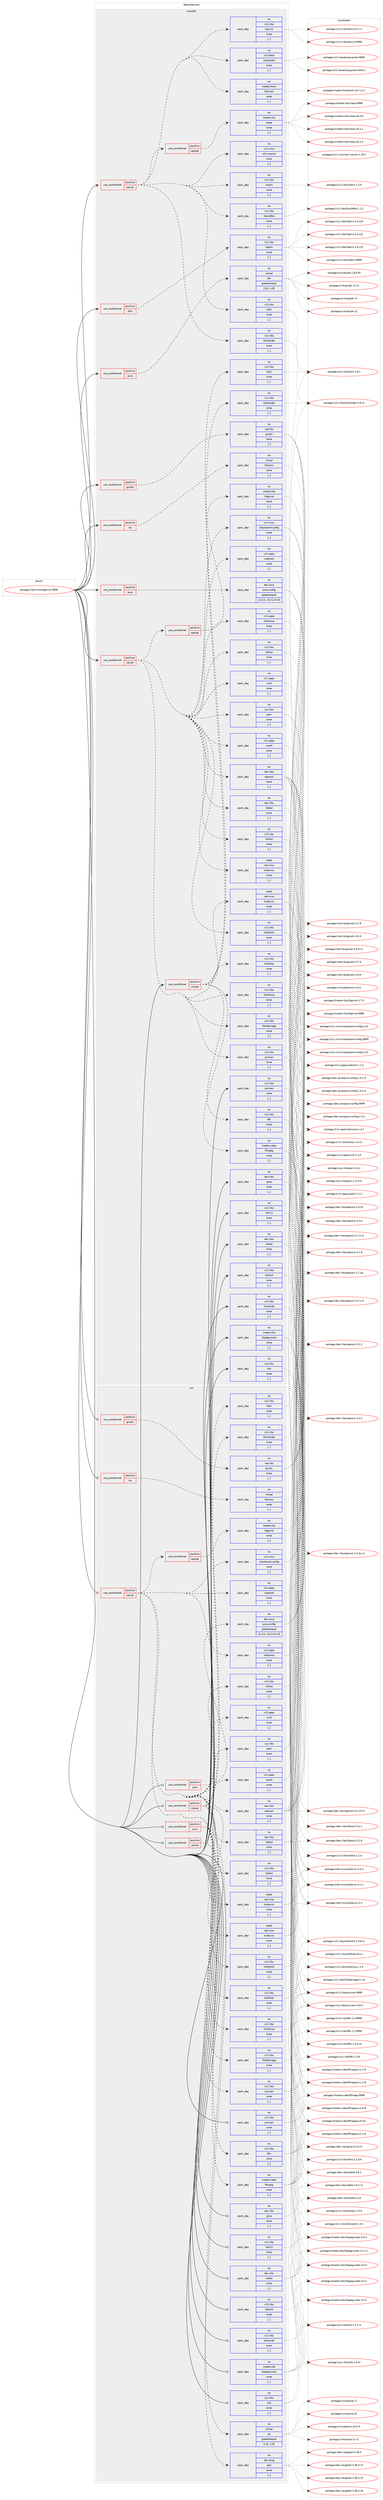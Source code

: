digraph prolog {

# *************
# Graph options
# *************

newrank=true;
concentrate=true;
compound=true;
graph [rankdir=LR,fontname=Helvetica,fontsize=10,ranksep=1.5];#, ranksep=2.5, nodesep=0.2];
edge  [arrowhead=vee];
node  [fontname=Helvetica,fontsize=10];

# **********
# The ebuild
# **********

subgraph cluster_leftcol {
color=gray;
rank=same;
label=<<i>ebuild</i>>;
id [label="portage://net-misc/tigervnc-9999", color=red, width=4, href="../net-misc/tigervnc-9999.svg"];
}

# ****************
# The dependencies
# ****************

subgraph cluster_midcol {
color=gray;
label=<<i>dependencies</i>>;
subgraph cluster_compile {
fillcolor="#eeeeee";
style=filled;
label=<<i>compile</i>>;
subgraph cond96844 {
dependency368049 [label=<<TABLE BORDER="0" CELLBORDER="1" CELLSPACING="0" CELLPADDING="4"><TR><TD ROWSPAN="3" CELLPADDING="10">use_conditional</TD></TR><TR><TD>positive</TD></TR><TR><TD>drm</TD></TR></TABLE>>, shape=none, color=red];
subgraph pack268542 {
dependency368050 [label=<<TABLE BORDER="0" CELLBORDER="1" CELLSPACING="0" CELLPADDING="4" WIDTH="220"><TR><TD ROWSPAN="6" CELLPADDING="30">pack_dep</TD></TR><TR><TD WIDTH="110">no</TD></TR><TR><TD>x11-libs</TD></TR><TR><TD>libdrm</TD></TR><TR><TD>none</TD></TR><TR><TD>[,,]</TD></TR></TABLE>>, shape=none, color=blue];
}
dependency368049:e -> dependency368050:w [weight=20,style="dashed",arrowhead="vee"];
}
id:e -> dependency368049:w [weight=20,style="solid",arrowhead="vee"];
subgraph cond96845 {
dependency368051 [label=<<TABLE BORDER="0" CELLBORDER="1" CELLSPACING="0" CELLPADDING="4"><TR><TD ROWSPAN="3" CELLPADDING="10">use_conditional</TD></TR><TR><TD>positive</TD></TR><TR><TD>gnutls</TD></TR></TABLE>>, shape=none, color=red];
subgraph pack268543 {
dependency368052 [label=<<TABLE BORDER="0" CELLBORDER="1" CELLSPACING="0" CELLPADDING="4" WIDTH="220"><TR><TD ROWSPAN="6" CELLPADDING="30">pack_dep</TD></TR><TR><TD WIDTH="110">no</TD></TR><TR><TD>net-libs</TD></TR><TR><TD>gnutls</TD></TR><TR><TD>none</TD></TR><TR><TD>[,,]</TD></TR></TABLE>>, shape=none, color=blue];
}
dependency368051:e -> dependency368052:w [weight=20,style="dashed",arrowhead="vee"];
}
id:e -> dependency368051:w [weight=20,style="solid",arrowhead="vee"];
subgraph cond96846 {
dependency368053 [label=<<TABLE BORDER="0" CELLBORDER="1" CELLSPACING="0" CELLPADDING="4"><TR><TD ROWSPAN="3" CELLPADDING="10">use_conditional</TD></TR><TR><TD>positive</TD></TR><TR><TD>java</TD></TR></TABLE>>, shape=none, color=red];
subgraph pack268544 {
dependency368054 [label=<<TABLE BORDER="0" CELLBORDER="1" CELLSPACING="0" CELLPADDING="4" WIDTH="220"><TR><TD ROWSPAN="6" CELLPADDING="30">pack_dep</TD></TR><TR><TD WIDTH="110">no</TD></TR><TR><TD>dev-java</TD></TR><TR><TD>java-config</TD></TR><TR><TD>greaterequal</TD></TR><TR><TD>[2.2.0,,-r3,2.2.0-r3]</TD></TR></TABLE>>, shape=none, color=blue];
}
dependency368053:e -> dependency368054:w [weight=20,style="dashed",arrowhead="vee"];
}
id:e -> dependency368053:w [weight=20,style="solid",arrowhead="vee"];
subgraph cond96847 {
dependency368055 [label=<<TABLE BORDER="0" CELLBORDER="1" CELLSPACING="0" CELLPADDING="4"><TR><TD ROWSPAN="3" CELLPADDING="10">use_conditional</TD></TR><TR><TD>positive</TD></TR><TR><TD>java</TD></TR></TABLE>>, shape=none, color=red];
subgraph pack268545 {
dependency368056 [label=<<TABLE BORDER="0" CELLBORDER="1" CELLSPACING="0" CELLPADDING="4" WIDTH="220"><TR><TD ROWSPAN="6" CELLPADDING="30">pack_dep</TD></TR><TR><TD WIDTH="110">no</TD></TR><TR><TD>virtual</TD></TR><TR><TD>jdk</TD></TR><TR><TD>greaterequal</TD></TR><TR><TD>[1.8,,,1.8]</TD></TR></TABLE>>, shape=none, color=blue];
}
dependency368055:e -> dependency368056:w [weight=20,style="dashed",arrowhead="vee"];
}
id:e -> dependency368055:w [weight=20,style="solid",arrowhead="vee"];
subgraph cond96848 {
dependency368057 [label=<<TABLE BORDER="0" CELLBORDER="1" CELLSPACING="0" CELLPADDING="4"><TR><TD ROWSPAN="3" CELLPADDING="10">use_conditional</TD></TR><TR><TD>positive</TD></TR><TR><TD>nls</TD></TR></TABLE>>, shape=none, color=red];
subgraph pack268546 {
dependency368058 [label=<<TABLE BORDER="0" CELLBORDER="1" CELLSPACING="0" CELLPADDING="4" WIDTH="220"><TR><TD ROWSPAN="6" CELLPADDING="30">pack_dep</TD></TR><TR><TD WIDTH="110">no</TD></TR><TR><TD>virtual</TD></TR><TR><TD>libiconv</TD></TR><TR><TD>none</TD></TR><TR><TD>[,,]</TD></TR></TABLE>>, shape=none, color=blue];
}
dependency368057:e -> dependency368058:w [weight=20,style="dashed",arrowhead="vee"];
}
id:e -> dependency368057:w [weight=20,style="solid",arrowhead="vee"];
subgraph cond96849 {
dependency368059 [label=<<TABLE BORDER="0" CELLBORDER="1" CELLSPACING="0" CELLPADDING="4"><TR><TD ROWSPAN="3" CELLPADDING="10">use_conditional</TD></TR><TR><TD>positive</TD></TR><TR><TD>server</TD></TR></TABLE>>, shape=none, color=red];
subgraph pack268547 {
dependency368060 [label=<<TABLE BORDER="0" CELLBORDER="1" CELLSPACING="0" CELLPADDING="4" WIDTH="220"><TR><TD ROWSPAN="6" CELLPADDING="30">pack_dep</TD></TR><TR><TD WIDTH="110">no</TD></TR><TR><TD>dev-libs</TD></TR><TR><TD>libbsd</TD></TR><TR><TD>none</TD></TR><TR><TD>[,,]</TD></TR></TABLE>>, shape=none, color=blue];
}
dependency368059:e -> dependency368060:w [weight=20,style="dashed",arrowhead="vee"];
subgraph pack268548 {
dependency368061 [label=<<TABLE BORDER="0" CELLBORDER="1" CELLSPACING="0" CELLPADDING="4" WIDTH="220"><TR><TD ROWSPAN="6" CELLPADDING="30">pack_dep</TD></TR><TR><TD WIDTH="110">no</TD></TR><TR><TD>dev-libs</TD></TR><TR><TD>openssl</TD></TR><TR><TD>none</TD></TR><TR><TD>[,,]</TD></TR></TABLE>>, shape=none, color=blue];
}
dependency368059:e -> dependency368061:w [weight=20,style="dashed",arrowhead="vee"];
subgraph pack268549 {
dependency368062 [label=<<TABLE BORDER="0" CELLBORDER="1" CELLSPACING="0" CELLPADDING="4" WIDTH="220"><TR><TD ROWSPAN="6" CELLPADDING="30">pack_dep</TD></TR><TR><TD WIDTH="110">no</TD></TR><TR><TD>sys-libs</TD></TR><TR><TD>pam</TD></TR><TR><TD>none</TD></TR><TR><TD>[,,]</TD></TR></TABLE>>, shape=none, color=blue];
}
dependency368059:e -> dependency368062:w [weight=20,style="dashed",arrowhead="vee"];
subgraph pack268550 {
dependency368063 [label=<<TABLE BORDER="0" CELLBORDER="1" CELLSPACING="0" CELLPADDING="4" WIDTH="220"><TR><TD ROWSPAN="6" CELLPADDING="30">pack_dep</TD></TR><TR><TD WIDTH="110">no</TD></TR><TR><TD>x11-libs</TD></TR><TR><TD>libXau</TD></TR><TR><TD>none</TD></TR><TR><TD>[,,]</TD></TR></TABLE>>, shape=none, color=blue];
}
dependency368059:e -> dependency368063:w [weight=20,style="dashed",arrowhead="vee"];
subgraph pack268551 {
dependency368064 [label=<<TABLE BORDER="0" CELLBORDER="1" CELLSPACING="0" CELLPADDING="4" WIDTH="220"><TR><TD ROWSPAN="6" CELLPADDING="30">pack_dep</TD></TR><TR><TD WIDTH="110">no</TD></TR><TR><TD>x11-libs</TD></TR><TR><TD>libXdamage</TD></TR><TR><TD>none</TD></TR><TR><TD>[,,]</TD></TR></TABLE>>, shape=none, color=blue];
}
dependency368059:e -> dependency368064:w [weight=20,style="dashed",arrowhead="vee"];
subgraph pack268552 {
dependency368065 [label=<<TABLE BORDER="0" CELLBORDER="1" CELLSPACING="0" CELLPADDING="4" WIDTH="220"><TR><TD ROWSPAN="6" CELLPADDING="30">pack_dep</TD></TR><TR><TD WIDTH="110">no</TD></TR><TR><TD>x11-libs</TD></TR><TR><TD>libXdmcp</TD></TR><TR><TD>none</TD></TR><TR><TD>[,,]</TD></TR></TABLE>>, shape=none, color=blue];
}
dependency368059:e -> dependency368065:w [weight=20,style="dashed",arrowhead="vee"];
subgraph pack268553 {
dependency368066 [label=<<TABLE BORDER="0" CELLBORDER="1" CELLSPACING="0" CELLPADDING="4" WIDTH="220"><TR><TD ROWSPAN="6" CELLPADDING="30">pack_dep</TD></TR><TR><TD WIDTH="110">no</TD></TR><TR><TD>x11-libs</TD></TR><TR><TD>libXfixes</TD></TR><TR><TD>none</TD></TR><TR><TD>[,,]</TD></TR></TABLE>>, shape=none, color=blue];
}
dependency368059:e -> dependency368066:w [weight=20,style="dashed",arrowhead="vee"];
subgraph pack268554 {
dependency368067 [label=<<TABLE BORDER="0" CELLBORDER="1" CELLSPACING="0" CELLPADDING="4" WIDTH="220"><TR><TD ROWSPAN="6" CELLPADDING="30">pack_dep</TD></TR><TR><TD WIDTH="110">no</TD></TR><TR><TD>x11-libs</TD></TR><TR><TD>libXfont2</TD></TR><TR><TD>none</TD></TR><TR><TD>[,,]</TD></TR></TABLE>>, shape=none, color=blue];
}
dependency368059:e -> dependency368067:w [weight=20,style="dashed",arrowhead="vee"];
subgraph pack268555 {
dependency368068 [label=<<TABLE BORDER="0" CELLBORDER="1" CELLSPACING="0" CELLPADDING="4" WIDTH="220"><TR><TD ROWSPAN="6" CELLPADDING="30">pack_dep</TD></TR><TR><TD WIDTH="110">no</TD></TR><TR><TD>x11-libs</TD></TR><TR><TD>libXtst</TD></TR><TR><TD>none</TD></TR><TR><TD>[,,]</TD></TR></TABLE>>, shape=none, color=blue];
}
dependency368059:e -> dependency368068:w [weight=20,style="dashed",arrowhead="vee"];
subgraph pack268556 {
dependency368069 [label=<<TABLE BORDER="0" CELLBORDER="1" CELLSPACING="0" CELLPADDING="4" WIDTH="220"><TR><TD ROWSPAN="6" CELLPADDING="30">pack_dep</TD></TR><TR><TD WIDTH="110">no</TD></TR><TR><TD>x11-libs</TD></TR><TR><TD>pixman</TD></TR><TR><TD>none</TD></TR><TR><TD>[,,]</TD></TR></TABLE>>, shape=none, color=blue];
}
dependency368059:e -> dependency368069:w [weight=20,style="dashed",arrowhead="vee"];
subgraph pack268557 {
dependency368070 [label=<<TABLE BORDER="0" CELLBORDER="1" CELLSPACING="0" CELLPADDING="4" WIDTH="220"><TR><TD ROWSPAN="6" CELLPADDING="30">pack_dep</TD></TR><TR><TD WIDTH="110">no</TD></TR><TR><TD>x11-apps</TD></TR><TR><TD>xauth</TD></TR><TR><TD>none</TD></TR><TR><TD>[,,]</TD></TR></TABLE>>, shape=none, color=blue];
}
dependency368059:e -> dependency368070:w [weight=20,style="dashed",arrowhead="vee"];
subgraph pack268558 {
dependency368071 [label=<<TABLE BORDER="0" CELLBORDER="1" CELLSPACING="0" CELLPADDING="4" WIDTH="220"><TR><TD ROWSPAN="6" CELLPADDING="30">pack_dep</TD></TR><TR><TD WIDTH="110">no</TD></TR><TR><TD>x11-apps</TD></TR><TR><TD>xinit</TD></TR><TR><TD>none</TD></TR><TR><TD>[,,]</TD></TR></TABLE>>, shape=none, color=blue];
}
dependency368059:e -> dependency368071:w [weight=20,style="dashed",arrowhead="vee"];
subgraph pack268559 {
dependency368072 [label=<<TABLE BORDER="0" CELLBORDER="1" CELLSPACING="0" CELLPADDING="4" WIDTH="220"><TR><TD ROWSPAN="6" CELLPADDING="30">pack_dep</TD></TR><TR><TD WIDTH="110">no</TD></TR><TR><TD>x11-apps</TD></TR><TR><TD>xkbcomp</TD></TR><TR><TD>none</TD></TR><TR><TD>[,,]</TD></TR></TABLE>>, shape=none, color=blue];
}
dependency368059:e -> dependency368072:w [weight=20,style="dashed",arrowhead="vee"];
subgraph pack268560 {
dependency368073 [label=<<TABLE BORDER="0" CELLBORDER="1" CELLSPACING="0" CELLPADDING="4" WIDTH="220"><TR><TD ROWSPAN="6" CELLPADDING="30">pack_dep</TD></TR><TR><TD WIDTH="110">no</TD></TR><TR><TD>x11-apps</TD></TR><TR><TD>xsetroot</TD></TR><TR><TD>none</TD></TR><TR><TD>[,,]</TD></TR></TABLE>>, shape=none, color=blue];
}
dependency368059:e -> dependency368073:w [weight=20,style="dashed",arrowhead="vee"];
subgraph pack268561 {
dependency368074 [label=<<TABLE BORDER="0" CELLBORDER="1" CELLSPACING="0" CELLPADDING="4" WIDTH="220"><TR><TD ROWSPAN="6" CELLPADDING="30">pack_dep</TD></TR><TR><TD WIDTH="110">no</TD></TR><TR><TD>x11-misc</TD></TR><TR><TD>xkeyboard-config</TD></TR><TR><TD>none</TD></TR><TR><TD>[,,]</TD></TR></TABLE>>, shape=none, color=blue];
}
dependency368059:e -> dependency368074:w [weight=20,style="dashed",arrowhead="vee"];
subgraph cond96850 {
dependency368075 [label=<<TABLE BORDER="0" CELLBORDER="1" CELLSPACING="0" CELLPADDING="4"><TR><TD ROWSPAN="3" CELLPADDING="10">use_conditional</TD></TR><TR><TD>positive</TD></TR><TR><TD>opengl</TD></TR></TABLE>>, shape=none, color=red];
subgraph pack268562 {
dependency368076 [label=<<TABLE BORDER="0" CELLBORDER="1" CELLSPACING="0" CELLPADDING="4" WIDTH="220"><TR><TD ROWSPAN="6" CELLPADDING="30">pack_dep</TD></TR><TR><TD WIDTH="110">no</TD></TR><TR><TD>media-libs</TD></TR><TR><TD>libglvnd</TD></TR><TR><TD>none</TD></TR><TR><TD>[,,]</TD></TR></TABLE>>, shape=none, color=blue];
}
dependency368075:e -> dependency368076:w [weight=20,style="dashed",arrowhead="vee"];
}
dependency368059:e -> dependency368075:w [weight=20,style="dashed",arrowhead="vee"];
subgraph pack268563 {
dependency368077 [label=<<TABLE BORDER="0" CELLBORDER="1" CELLSPACING="0" CELLPADDING="4" WIDTH="220"><TR><TD ROWSPAN="6" CELLPADDING="30">pack_dep</TD></TR><TR><TD WIDTH="110">weak</TD></TR><TR><TD>net-misc</TD></TR><TR><TD>turbovnc</TD></TR><TR><TD>none</TD></TR><TR><TD>[,,]</TD></TR></TABLE>>, shape=none, color=blue];
}
dependency368059:e -> dependency368077:w [weight=20,style="dashed",arrowhead="vee"];
}
id:e -> dependency368059:w [weight=20,style="solid",arrowhead="vee"];
subgraph cond96851 {
dependency368078 [label=<<TABLE BORDER="0" CELLBORDER="1" CELLSPACING="0" CELLPADDING="4"><TR><TD ROWSPAN="3" CELLPADDING="10">use_conditional</TD></TR><TR><TD>positive</TD></TR><TR><TD>server</TD></TR></TABLE>>, shape=none, color=red];
subgraph pack268564 {
dependency368079 [label=<<TABLE BORDER="0" CELLBORDER="1" CELLSPACING="0" CELLPADDING="4" WIDTH="220"><TR><TD ROWSPAN="6" CELLPADDING="30">pack_dep</TD></TR><TR><TD WIDTH="110">no</TD></TR><TR><TD>media-fonts</TD></TR><TR><TD>font-util</TD></TR><TR><TD>none</TD></TR><TR><TD>[,,]</TD></TR></TABLE>>, shape=none, color=blue];
}
dependency368078:e -> dependency368079:w [weight=20,style="dashed",arrowhead="vee"];
subgraph pack268565 {
dependency368080 [label=<<TABLE BORDER="0" CELLBORDER="1" CELLSPACING="0" CELLPADDING="4" WIDTH="220"><TR><TD ROWSPAN="6" CELLPADDING="30">pack_dep</TD></TR><TR><TD WIDTH="110">no</TD></TR><TR><TD>x11-base</TD></TR><TR><TD>xorg-proto</TD></TR><TR><TD>none</TD></TR><TR><TD>[,,]</TD></TR></TABLE>>, shape=none, color=blue];
}
dependency368078:e -> dependency368080:w [weight=20,style="dashed",arrowhead="vee"];
subgraph pack268566 {
dependency368081 [label=<<TABLE BORDER="0" CELLBORDER="1" CELLSPACING="0" CELLPADDING="4" WIDTH="220"><TR><TD ROWSPAN="6" CELLPADDING="30">pack_dep</TD></TR><TR><TD WIDTH="110">no</TD></TR><TR><TD>x11-libs</TD></TR><TR><TD>libxcvt</TD></TR><TR><TD>none</TD></TR><TR><TD>[,,]</TD></TR></TABLE>>, shape=none, color=blue];
}
dependency368078:e -> dependency368081:w [weight=20,style="dashed",arrowhead="vee"];
subgraph pack268567 {
dependency368082 [label=<<TABLE BORDER="0" CELLBORDER="1" CELLSPACING="0" CELLPADDING="4" WIDTH="220"><TR><TD ROWSPAN="6" CELLPADDING="30">pack_dep</TD></TR><TR><TD WIDTH="110">no</TD></TR><TR><TD>x11-libs</TD></TR><TR><TD>libXi</TD></TR><TR><TD>none</TD></TR><TR><TD>[,,]</TD></TR></TABLE>>, shape=none, color=blue];
}
dependency368078:e -> dependency368082:w [weight=20,style="dashed",arrowhead="vee"];
subgraph pack268568 {
dependency368083 [label=<<TABLE BORDER="0" CELLBORDER="1" CELLSPACING="0" CELLPADDING="4" WIDTH="220"><TR><TD ROWSPAN="6" CELLPADDING="30">pack_dep</TD></TR><TR><TD WIDTH="110">no</TD></TR><TR><TD>x11-libs</TD></TR><TR><TD>libxkbfile</TD></TR><TR><TD>none</TD></TR><TR><TD>[,,]</TD></TR></TABLE>>, shape=none, color=blue];
}
dependency368078:e -> dependency368083:w [weight=20,style="dashed",arrowhead="vee"];
subgraph pack268569 {
dependency368084 [label=<<TABLE BORDER="0" CELLBORDER="1" CELLSPACING="0" CELLPADDING="4" WIDTH="220"><TR><TD ROWSPAN="6" CELLPADDING="30">pack_dep</TD></TR><TR><TD WIDTH="110">no</TD></TR><TR><TD>x11-libs</TD></TR><TR><TD>libXrender</TD></TR><TR><TD>none</TD></TR><TR><TD>[,,]</TD></TR></TABLE>>, shape=none, color=blue];
}
dependency368078:e -> dependency368084:w [weight=20,style="dashed",arrowhead="vee"];
subgraph pack268570 {
dependency368085 [label=<<TABLE BORDER="0" CELLBORDER="1" CELLSPACING="0" CELLPADDING="4" WIDTH="220"><TR><TD ROWSPAN="6" CELLPADDING="30">pack_dep</TD></TR><TR><TD WIDTH="110">no</TD></TR><TR><TD>x11-libs</TD></TR><TR><TD>xtrans</TD></TR><TR><TD>none</TD></TR><TR><TD>[,,]</TD></TR></TABLE>>, shape=none, color=blue];
}
dependency368078:e -> dependency368085:w [weight=20,style="dashed",arrowhead="vee"];
subgraph pack268571 {
dependency368086 [label=<<TABLE BORDER="0" CELLBORDER="1" CELLSPACING="0" CELLPADDING="4" WIDTH="220"><TR><TD ROWSPAN="6" CELLPADDING="30">pack_dep</TD></TR><TR><TD WIDTH="110">no</TD></TR><TR><TD>x11-misc</TD></TR><TR><TD>util-macros</TD></TR><TR><TD>none</TD></TR><TR><TD>[,,]</TD></TR></TABLE>>, shape=none, color=blue];
}
dependency368078:e -> dependency368086:w [weight=20,style="dashed",arrowhead="vee"];
subgraph cond96852 {
dependency368087 [label=<<TABLE BORDER="0" CELLBORDER="1" CELLSPACING="0" CELLPADDING="4"><TR><TD ROWSPAN="3" CELLPADDING="10">use_conditional</TD></TR><TR><TD>positive</TD></TR><TR><TD>opengl</TD></TR></TABLE>>, shape=none, color=red];
subgraph pack268572 {
dependency368088 [label=<<TABLE BORDER="0" CELLBORDER="1" CELLSPACING="0" CELLPADDING="4" WIDTH="220"><TR><TD ROWSPAN="6" CELLPADDING="30">pack_dep</TD></TR><TR><TD WIDTH="110">no</TD></TR><TR><TD>media-libs</TD></TR><TR><TD>mesa</TD></TR><TR><TD>none</TD></TR><TR><TD>[,,]</TD></TR></TABLE>>, shape=none, color=blue];
}
dependency368087:e -> dependency368088:w [weight=20,style="dashed",arrowhead="vee"];
}
dependency368078:e -> dependency368087:w [weight=20,style="dashed",arrowhead="vee"];
}
id:e -> dependency368078:w [weight=20,style="solid",arrowhead="vee"];
subgraph cond96853 {
dependency368089 [label=<<TABLE BORDER="0" CELLBORDER="1" CELLSPACING="0" CELLPADDING="4"><TR><TD ROWSPAN="3" CELLPADDING="10">use_conditional</TD></TR><TR><TD>positive</TD></TR><TR><TD>viewer</TD></TR></TABLE>>, shape=none, color=red];
subgraph pack268573 {
dependency368090 [label=<<TABLE BORDER="0" CELLBORDER="1" CELLSPACING="0" CELLPADDING="4" WIDTH="220"><TR><TD ROWSPAN="6" CELLPADDING="30">pack_dep</TD></TR><TR><TD WIDTH="110">no</TD></TR><TR><TD>media-video</TD></TR><TR><TD>ffmpeg</TD></TR><TR><TD>none</TD></TR><TR><TD>[,,]</TD></TR></TABLE>>, shape=none, color=blue];
}
dependency368089:e -> dependency368090:w [weight=20,style="dashed",arrowhead="vee"];
subgraph pack268574 {
dependency368091 [label=<<TABLE BORDER="0" CELLBORDER="1" CELLSPACING="0" CELLPADDING="4" WIDTH="220"><TR><TD ROWSPAN="6" CELLPADDING="30">pack_dep</TD></TR><TR><TD WIDTH="110">no</TD></TR><TR><TD>x11-libs</TD></TR><TR><TD>fltk</TD></TR><TR><TD>none</TD></TR><TR><TD>[,,]</TD></TR></TABLE>>, shape=none, color=blue];
}
dependency368089:e -> dependency368091:w [weight=20,style="dashed",arrowhead="vee"];
subgraph pack268575 {
dependency368092 [label=<<TABLE BORDER="0" CELLBORDER="1" CELLSPACING="0" CELLPADDING="4" WIDTH="220"><TR><TD ROWSPAN="6" CELLPADDING="30">pack_dep</TD></TR><TR><TD WIDTH="110">no</TD></TR><TR><TD>x11-libs</TD></TR><TR><TD>libXi</TD></TR><TR><TD>none</TD></TR><TR><TD>[,,]</TD></TR></TABLE>>, shape=none, color=blue];
}
dependency368089:e -> dependency368092:w [weight=20,style="dashed",arrowhead="vee"];
subgraph pack268576 {
dependency368093 [label=<<TABLE BORDER="0" CELLBORDER="1" CELLSPACING="0" CELLPADDING="4" WIDTH="220"><TR><TD ROWSPAN="6" CELLPADDING="30">pack_dep</TD></TR><TR><TD WIDTH="110">no</TD></TR><TR><TD>x11-libs</TD></TR><TR><TD>libXrender</TD></TR><TR><TD>none</TD></TR><TR><TD>[,,]</TD></TR></TABLE>>, shape=none, color=blue];
}
dependency368089:e -> dependency368093:w [weight=20,style="dashed",arrowhead="vee"];
subgraph pack268577 {
dependency368094 [label=<<TABLE BORDER="0" CELLBORDER="1" CELLSPACING="0" CELLPADDING="4" WIDTH="220"><TR><TD ROWSPAN="6" CELLPADDING="30">pack_dep</TD></TR><TR><TD WIDTH="110">weak</TD></TR><TR><TD>net-misc</TD></TR><TR><TD>turbovnc</TD></TR><TR><TD>none</TD></TR><TR><TD>[,,]</TD></TR></TABLE>>, shape=none, color=blue];
}
dependency368089:e -> dependency368094:w [weight=20,style="dashed",arrowhead="vee"];
}
id:e -> dependency368089:w [weight=20,style="solid",arrowhead="vee"];
subgraph pack268578 {
dependency368095 [label=<<TABLE BORDER="0" CELLBORDER="1" CELLSPACING="0" CELLPADDING="4" WIDTH="220"><TR><TD ROWSPAN="6" CELLPADDING="30">pack_dep</TD></TR><TR><TD WIDTH="110">no</TD></TR><TR><TD>dev-libs</TD></TR><TR><TD>gmp</TD></TR><TR><TD>none</TD></TR><TR><TD>[,,]</TD></TR></TABLE>>, shape=none, color=blue];
}
id:e -> dependency368095:w [weight=20,style="solid",arrowhead="vee"];
subgraph pack268579 {
dependency368096 [label=<<TABLE BORDER="0" CELLBORDER="1" CELLSPACING="0" CELLPADDING="4" WIDTH="220"><TR><TD ROWSPAN="6" CELLPADDING="30">pack_dep</TD></TR><TR><TD WIDTH="110">no</TD></TR><TR><TD>dev-libs</TD></TR><TR><TD>nettle</TD></TR><TR><TD>none</TD></TR><TR><TD>[,,]</TD></TR></TABLE>>, shape=none, color=blue];
}
id:e -> dependency368096:w [weight=20,style="solid",arrowhead="vee"];
subgraph pack268580 {
dependency368097 [label=<<TABLE BORDER="0" CELLBORDER="1" CELLSPACING="0" CELLPADDING="4" WIDTH="220"><TR><TD ROWSPAN="6" CELLPADDING="30">pack_dep</TD></TR><TR><TD WIDTH="110">no</TD></TR><TR><TD>media-libs</TD></TR><TR><TD>libjpeg-turbo</TD></TR><TR><TD>none</TD></TR><TR><TD>[,,]</TD></TR></TABLE>>, shape=none, color=blue];
}
id:e -> dependency368097:w [weight=20,style="solid",arrowhead="vee"];
subgraph pack268581 {
dependency368098 [label=<<TABLE BORDER="0" CELLBORDER="1" CELLSPACING="0" CELLPADDING="4" WIDTH="220"><TR><TD ROWSPAN="6" CELLPADDING="30">pack_dep</TD></TR><TR><TD WIDTH="110">no</TD></TR><TR><TD>sys-libs</TD></TR><TR><TD>zlib</TD></TR><TR><TD>none</TD></TR><TR><TD>[,,]</TD></TR></TABLE>>, shape=none, color=blue];
}
id:e -> dependency368098:w [weight=20,style="solid",arrowhead="vee"];
subgraph pack268582 {
dependency368099 [label=<<TABLE BORDER="0" CELLBORDER="1" CELLSPACING="0" CELLPADDING="4" WIDTH="220"><TR><TD ROWSPAN="6" CELLPADDING="30">pack_dep</TD></TR><TR><TD WIDTH="110">no</TD></TR><TR><TD>x11-libs</TD></TR><TR><TD>libX11</TD></TR><TR><TD>none</TD></TR><TR><TD>[,,]</TD></TR></TABLE>>, shape=none, color=blue];
}
id:e -> dependency368099:w [weight=20,style="solid",arrowhead="vee"];
subgraph pack268583 {
dependency368100 [label=<<TABLE BORDER="0" CELLBORDER="1" CELLSPACING="0" CELLPADDING="4" WIDTH="220"><TR><TD ROWSPAN="6" CELLPADDING="30">pack_dep</TD></TR><TR><TD WIDTH="110">no</TD></TR><TR><TD>x11-libs</TD></TR><TR><TD>libXext</TD></TR><TR><TD>none</TD></TR><TR><TD>[,,]</TD></TR></TABLE>>, shape=none, color=blue];
}
id:e -> dependency368100:w [weight=20,style="solid",arrowhead="vee"];
subgraph pack268584 {
dependency368101 [label=<<TABLE BORDER="0" CELLBORDER="1" CELLSPACING="0" CELLPADDING="4" WIDTH="220"><TR><TD ROWSPAN="6" CELLPADDING="30">pack_dep</TD></TR><TR><TD WIDTH="110">no</TD></TR><TR><TD>x11-libs</TD></TR><TR><TD>libXrandr</TD></TR><TR><TD>none</TD></TR><TR><TD>[,,]</TD></TR></TABLE>>, shape=none, color=blue];
}
id:e -> dependency368101:w [weight=20,style="solid",arrowhead="vee"];
subgraph pack268585 {
dependency368102 [label=<<TABLE BORDER="0" CELLBORDER="1" CELLSPACING="0" CELLPADDING="4" WIDTH="220"><TR><TD ROWSPAN="6" CELLPADDING="30">pack_dep</TD></TR><TR><TD WIDTH="110">no</TD></TR><TR><TD>x11-libs</TD></TR><TR><TD>pixman</TD></TR><TR><TD>none</TD></TR><TR><TD>[,,]</TD></TR></TABLE>>, shape=none, color=blue];
}
id:e -> dependency368102:w [weight=20,style="solid",arrowhead="vee"];
}
subgraph cluster_compileandrun {
fillcolor="#eeeeee";
style=filled;
label=<<i>compile and run</i>>;
}
subgraph cluster_run {
fillcolor="#eeeeee";
style=filled;
label=<<i>run</i>>;
subgraph cond96854 {
dependency368103 [label=<<TABLE BORDER="0" CELLBORDER="1" CELLSPACING="0" CELLPADDING="4"><TR><TD ROWSPAN="3" CELLPADDING="10">use_conditional</TD></TR><TR><TD>positive</TD></TR><TR><TD>gnutls</TD></TR></TABLE>>, shape=none, color=red];
subgraph pack268586 {
dependency368104 [label=<<TABLE BORDER="0" CELLBORDER="1" CELLSPACING="0" CELLPADDING="4" WIDTH="220"><TR><TD ROWSPAN="6" CELLPADDING="30">pack_dep</TD></TR><TR><TD WIDTH="110">no</TD></TR><TR><TD>net-libs</TD></TR><TR><TD>gnutls</TD></TR><TR><TD>none</TD></TR><TR><TD>[,,]</TD></TR></TABLE>>, shape=none, color=blue];
}
dependency368103:e -> dependency368104:w [weight=20,style="dashed",arrowhead="vee"];
}
id:e -> dependency368103:w [weight=20,style="solid",arrowhead="odot"];
subgraph cond96855 {
dependency368105 [label=<<TABLE BORDER="0" CELLBORDER="1" CELLSPACING="0" CELLPADDING="4"><TR><TD ROWSPAN="3" CELLPADDING="10">use_conditional</TD></TR><TR><TD>positive</TD></TR><TR><TD>java</TD></TR></TABLE>>, shape=none, color=red];
subgraph pack268587 {
dependency368106 [label=<<TABLE BORDER="0" CELLBORDER="1" CELLSPACING="0" CELLPADDING="4" WIDTH="220"><TR><TD ROWSPAN="6" CELLPADDING="30">pack_dep</TD></TR><TR><TD WIDTH="110">no</TD></TR><TR><TD>dev-java</TD></TR><TR><TD>java-config</TD></TR><TR><TD>greaterequal</TD></TR><TR><TD>[2.2.0,,-r3,2.2.0-r3]</TD></TR></TABLE>>, shape=none, color=blue];
}
dependency368105:e -> dependency368106:w [weight=20,style="dashed",arrowhead="vee"];
}
id:e -> dependency368105:w [weight=20,style="solid",arrowhead="odot"];
subgraph cond96856 {
dependency368107 [label=<<TABLE BORDER="0" CELLBORDER="1" CELLSPACING="0" CELLPADDING="4"><TR><TD ROWSPAN="3" CELLPADDING="10">use_conditional</TD></TR><TR><TD>positive</TD></TR><TR><TD>java</TD></TR></TABLE>>, shape=none, color=red];
subgraph pack268588 {
dependency368108 [label=<<TABLE BORDER="0" CELLBORDER="1" CELLSPACING="0" CELLPADDING="4" WIDTH="220"><TR><TD ROWSPAN="6" CELLPADDING="30">pack_dep</TD></TR><TR><TD WIDTH="110">no</TD></TR><TR><TD>virtual</TD></TR><TR><TD>jre</TD></TR><TR><TD>greaterequal</TD></TR><TR><TD>[1.8,,,1.8]</TD></TR></TABLE>>, shape=none, color=blue];
}
dependency368107:e -> dependency368108:w [weight=20,style="dashed",arrowhead="vee"];
}
id:e -> dependency368107:w [weight=20,style="solid",arrowhead="odot"];
subgraph cond96857 {
dependency368109 [label=<<TABLE BORDER="0" CELLBORDER="1" CELLSPACING="0" CELLPADDING="4"><TR><TD ROWSPAN="3" CELLPADDING="10">use_conditional</TD></TR><TR><TD>positive</TD></TR><TR><TD>nls</TD></TR></TABLE>>, shape=none, color=red];
subgraph pack268589 {
dependency368110 [label=<<TABLE BORDER="0" CELLBORDER="1" CELLSPACING="0" CELLPADDING="4" WIDTH="220"><TR><TD ROWSPAN="6" CELLPADDING="30">pack_dep</TD></TR><TR><TD WIDTH="110">no</TD></TR><TR><TD>virtual</TD></TR><TR><TD>libiconv</TD></TR><TR><TD>none</TD></TR><TR><TD>[,,]</TD></TR></TABLE>>, shape=none, color=blue];
}
dependency368109:e -> dependency368110:w [weight=20,style="dashed",arrowhead="vee"];
}
id:e -> dependency368109:w [weight=20,style="solid",arrowhead="odot"];
subgraph cond96858 {
dependency368111 [label=<<TABLE BORDER="0" CELLBORDER="1" CELLSPACING="0" CELLPADDING="4"><TR><TD ROWSPAN="3" CELLPADDING="10">use_conditional</TD></TR><TR><TD>positive</TD></TR><TR><TD>server</TD></TR></TABLE>>, shape=none, color=red];
subgraph pack268590 {
dependency368112 [label=<<TABLE BORDER="0" CELLBORDER="1" CELLSPACING="0" CELLPADDING="4" WIDTH="220"><TR><TD ROWSPAN="6" CELLPADDING="30">pack_dep</TD></TR><TR><TD WIDTH="110">no</TD></TR><TR><TD>dev-lang</TD></TR><TR><TD>perl</TD></TR><TR><TD>none</TD></TR><TR><TD>[,,]</TD></TR></TABLE>>, shape=none, color=blue];
}
dependency368111:e -> dependency368112:w [weight=20,style="dashed",arrowhead="vee"];
}
id:e -> dependency368111:w [weight=20,style="solid",arrowhead="odot"];
subgraph cond96859 {
dependency368113 [label=<<TABLE BORDER="0" CELLBORDER="1" CELLSPACING="0" CELLPADDING="4"><TR><TD ROWSPAN="3" CELLPADDING="10">use_conditional</TD></TR><TR><TD>positive</TD></TR><TR><TD>server</TD></TR></TABLE>>, shape=none, color=red];
subgraph pack268591 {
dependency368114 [label=<<TABLE BORDER="0" CELLBORDER="1" CELLSPACING="0" CELLPADDING="4" WIDTH="220"><TR><TD ROWSPAN="6" CELLPADDING="30">pack_dep</TD></TR><TR><TD WIDTH="110">no</TD></TR><TR><TD>dev-libs</TD></TR><TR><TD>libbsd</TD></TR><TR><TD>none</TD></TR><TR><TD>[,,]</TD></TR></TABLE>>, shape=none, color=blue];
}
dependency368113:e -> dependency368114:w [weight=20,style="dashed",arrowhead="vee"];
subgraph pack268592 {
dependency368115 [label=<<TABLE BORDER="0" CELLBORDER="1" CELLSPACING="0" CELLPADDING="4" WIDTH="220"><TR><TD ROWSPAN="6" CELLPADDING="30">pack_dep</TD></TR><TR><TD WIDTH="110">no</TD></TR><TR><TD>dev-libs</TD></TR><TR><TD>openssl</TD></TR><TR><TD>none</TD></TR><TR><TD>[,,]</TD></TR></TABLE>>, shape=none, color=blue];
}
dependency368113:e -> dependency368115:w [weight=20,style="dashed",arrowhead="vee"];
subgraph pack268593 {
dependency368116 [label=<<TABLE BORDER="0" CELLBORDER="1" CELLSPACING="0" CELLPADDING="4" WIDTH="220"><TR><TD ROWSPAN="6" CELLPADDING="30">pack_dep</TD></TR><TR><TD WIDTH="110">no</TD></TR><TR><TD>sys-libs</TD></TR><TR><TD>pam</TD></TR><TR><TD>none</TD></TR><TR><TD>[,,]</TD></TR></TABLE>>, shape=none, color=blue];
}
dependency368113:e -> dependency368116:w [weight=20,style="dashed",arrowhead="vee"];
subgraph pack268594 {
dependency368117 [label=<<TABLE BORDER="0" CELLBORDER="1" CELLSPACING="0" CELLPADDING="4" WIDTH="220"><TR><TD ROWSPAN="6" CELLPADDING="30">pack_dep</TD></TR><TR><TD WIDTH="110">no</TD></TR><TR><TD>x11-libs</TD></TR><TR><TD>libXau</TD></TR><TR><TD>none</TD></TR><TR><TD>[,,]</TD></TR></TABLE>>, shape=none, color=blue];
}
dependency368113:e -> dependency368117:w [weight=20,style="dashed",arrowhead="vee"];
subgraph pack268595 {
dependency368118 [label=<<TABLE BORDER="0" CELLBORDER="1" CELLSPACING="0" CELLPADDING="4" WIDTH="220"><TR><TD ROWSPAN="6" CELLPADDING="30">pack_dep</TD></TR><TR><TD WIDTH="110">no</TD></TR><TR><TD>x11-libs</TD></TR><TR><TD>libXdamage</TD></TR><TR><TD>none</TD></TR><TR><TD>[,,]</TD></TR></TABLE>>, shape=none, color=blue];
}
dependency368113:e -> dependency368118:w [weight=20,style="dashed",arrowhead="vee"];
subgraph pack268596 {
dependency368119 [label=<<TABLE BORDER="0" CELLBORDER="1" CELLSPACING="0" CELLPADDING="4" WIDTH="220"><TR><TD ROWSPAN="6" CELLPADDING="30">pack_dep</TD></TR><TR><TD WIDTH="110">no</TD></TR><TR><TD>x11-libs</TD></TR><TR><TD>libXdmcp</TD></TR><TR><TD>none</TD></TR><TR><TD>[,,]</TD></TR></TABLE>>, shape=none, color=blue];
}
dependency368113:e -> dependency368119:w [weight=20,style="dashed",arrowhead="vee"];
subgraph pack268597 {
dependency368120 [label=<<TABLE BORDER="0" CELLBORDER="1" CELLSPACING="0" CELLPADDING="4" WIDTH="220"><TR><TD ROWSPAN="6" CELLPADDING="30">pack_dep</TD></TR><TR><TD WIDTH="110">no</TD></TR><TR><TD>x11-libs</TD></TR><TR><TD>libXfixes</TD></TR><TR><TD>none</TD></TR><TR><TD>[,,]</TD></TR></TABLE>>, shape=none, color=blue];
}
dependency368113:e -> dependency368120:w [weight=20,style="dashed",arrowhead="vee"];
subgraph pack268598 {
dependency368121 [label=<<TABLE BORDER="0" CELLBORDER="1" CELLSPACING="0" CELLPADDING="4" WIDTH="220"><TR><TD ROWSPAN="6" CELLPADDING="30">pack_dep</TD></TR><TR><TD WIDTH="110">no</TD></TR><TR><TD>x11-libs</TD></TR><TR><TD>libXfont2</TD></TR><TR><TD>none</TD></TR><TR><TD>[,,]</TD></TR></TABLE>>, shape=none, color=blue];
}
dependency368113:e -> dependency368121:w [weight=20,style="dashed",arrowhead="vee"];
subgraph pack268599 {
dependency368122 [label=<<TABLE BORDER="0" CELLBORDER="1" CELLSPACING="0" CELLPADDING="4" WIDTH="220"><TR><TD ROWSPAN="6" CELLPADDING="30">pack_dep</TD></TR><TR><TD WIDTH="110">no</TD></TR><TR><TD>x11-libs</TD></TR><TR><TD>libXtst</TD></TR><TR><TD>none</TD></TR><TR><TD>[,,]</TD></TR></TABLE>>, shape=none, color=blue];
}
dependency368113:e -> dependency368122:w [weight=20,style="dashed",arrowhead="vee"];
subgraph pack268600 {
dependency368123 [label=<<TABLE BORDER="0" CELLBORDER="1" CELLSPACING="0" CELLPADDING="4" WIDTH="220"><TR><TD ROWSPAN="6" CELLPADDING="30">pack_dep</TD></TR><TR><TD WIDTH="110">no</TD></TR><TR><TD>x11-libs</TD></TR><TR><TD>pixman</TD></TR><TR><TD>none</TD></TR><TR><TD>[,,]</TD></TR></TABLE>>, shape=none, color=blue];
}
dependency368113:e -> dependency368123:w [weight=20,style="dashed",arrowhead="vee"];
subgraph pack268601 {
dependency368124 [label=<<TABLE BORDER="0" CELLBORDER="1" CELLSPACING="0" CELLPADDING="4" WIDTH="220"><TR><TD ROWSPAN="6" CELLPADDING="30">pack_dep</TD></TR><TR><TD WIDTH="110">no</TD></TR><TR><TD>x11-apps</TD></TR><TR><TD>xauth</TD></TR><TR><TD>none</TD></TR><TR><TD>[,,]</TD></TR></TABLE>>, shape=none, color=blue];
}
dependency368113:e -> dependency368124:w [weight=20,style="dashed",arrowhead="vee"];
subgraph pack268602 {
dependency368125 [label=<<TABLE BORDER="0" CELLBORDER="1" CELLSPACING="0" CELLPADDING="4" WIDTH="220"><TR><TD ROWSPAN="6" CELLPADDING="30">pack_dep</TD></TR><TR><TD WIDTH="110">no</TD></TR><TR><TD>x11-apps</TD></TR><TR><TD>xinit</TD></TR><TR><TD>none</TD></TR><TR><TD>[,,]</TD></TR></TABLE>>, shape=none, color=blue];
}
dependency368113:e -> dependency368125:w [weight=20,style="dashed",arrowhead="vee"];
subgraph pack268603 {
dependency368126 [label=<<TABLE BORDER="0" CELLBORDER="1" CELLSPACING="0" CELLPADDING="4" WIDTH="220"><TR><TD ROWSPAN="6" CELLPADDING="30">pack_dep</TD></TR><TR><TD WIDTH="110">no</TD></TR><TR><TD>x11-apps</TD></TR><TR><TD>xkbcomp</TD></TR><TR><TD>none</TD></TR><TR><TD>[,,]</TD></TR></TABLE>>, shape=none, color=blue];
}
dependency368113:e -> dependency368126:w [weight=20,style="dashed",arrowhead="vee"];
subgraph pack268604 {
dependency368127 [label=<<TABLE BORDER="0" CELLBORDER="1" CELLSPACING="0" CELLPADDING="4" WIDTH="220"><TR><TD ROWSPAN="6" CELLPADDING="30">pack_dep</TD></TR><TR><TD WIDTH="110">no</TD></TR><TR><TD>x11-apps</TD></TR><TR><TD>xsetroot</TD></TR><TR><TD>none</TD></TR><TR><TD>[,,]</TD></TR></TABLE>>, shape=none, color=blue];
}
dependency368113:e -> dependency368127:w [weight=20,style="dashed",arrowhead="vee"];
subgraph pack268605 {
dependency368128 [label=<<TABLE BORDER="0" CELLBORDER="1" CELLSPACING="0" CELLPADDING="4" WIDTH="220"><TR><TD ROWSPAN="6" CELLPADDING="30">pack_dep</TD></TR><TR><TD WIDTH="110">no</TD></TR><TR><TD>x11-misc</TD></TR><TR><TD>xkeyboard-config</TD></TR><TR><TD>none</TD></TR><TR><TD>[,,]</TD></TR></TABLE>>, shape=none, color=blue];
}
dependency368113:e -> dependency368128:w [weight=20,style="dashed",arrowhead="vee"];
subgraph cond96860 {
dependency368129 [label=<<TABLE BORDER="0" CELLBORDER="1" CELLSPACING="0" CELLPADDING="4"><TR><TD ROWSPAN="3" CELLPADDING="10">use_conditional</TD></TR><TR><TD>positive</TD></TR><TR><TD>opengl</TD></TR></TABLE>>, shape=none, color=red];
subgraph pack268606 {
dependency368130 [label=<<TABLE BORDER="0" CELLBORDER="1" CELLSPACING="0" CELLPADDING="4" WIDTH="220"><TR><TD ROWSPAN="6" CELLPADDING="30">pack_dep</TD></TR><TR><TD WIDTH="110">no</TD></TR><TR><TD>media-libs</TD></TR><TR><TD>libglvnd</TD></TR><TR><TD>none</TD></TR><TR><TD>[,,]</TD></TR></TABLE>>, shape=none, color=blue];
}
dependency368129:e -> dependency368130:w [weight=20,style="dashed",arrowhead="vee"];
}
dependency368113:e -> dependency368129:w [weight=20,style="dashed",arrowhead="vee"];
subgraph pack268607 {
dependency368131 [label=<<TABLE BORDER="0" CELLBORDER="1" CELLSPACING="0" CELLPADDING="4" WIDTH="220"><TR><TD ROWSPAN="6" CELLPADDING="30">pack_dep</TD></TR><TR><TD WIDTH="110">weak</TD></TR><TR><TD>net-misc</TD></TR><TR><TD>turbovnc</TD></TR><TR><TD>none</TD></TR><TR><TD>[,,]</TD></TR></TABLE>>, shape=none, color=blue];
}
dependency368113:e -> dependency368131:w [weight=20,style="dashed",arrowhead="vee"];
}
id:e -> dependency368113:w [weight=20,style="solid",arrowhead="odot"];
subgraph cond96861 {
dependency368132 [label=<<TABLE BORDER="0" CELLBORDER="1" CELLSPACING="0" CELLPADDING="4"><TR><TD ROWSPAN="3" CELLPADDING="10">use_conditional</TD></TR><TR><TD>positive</TD></TR><TR><TD>viewer</TD></TR></TABLE>>, shape=none, color=red];
subgraph pack268608 {
dependency368133 [label=<<TABLE BORDER="0" CELLBORDER="1" CELLSPACING="0" CELLPADDING="4" WIDTH="220"><TR><TD ROWSPAN="6" CELLPADDING="30">pack_dep</TD></TR><TR><TD WIDTH="110">no</TD></TR><TR><TD>media-video</TD></TR><TR><TD>ffmpeg</TD></TR><TR><TD>none</TD></TR><TR><TD>[,,]</TD></TR></TABLE>>, shape=none, color=blue];
}
dependency368132:e -> dependency368133:w [weight=20,style="dashed",arrowhead="vee"];
subgraph pack268609 {
dependency368134 [label=<<TABLE BORDER="0" CELLBORDER="1" CELLSPACING="0" CELLPADDING="4" WIDTH="220"><TR><TD ROWSPAN="6" CELLPADDING="30">pack_dep</TD></TR><TR><TD WIDTH="110">no</TD></TR><TR><TD>x11-libs</TD></TR><TR><TD>fltk</TD></TR><TR><TD>none</TD></TR><TR><TD>[,,]</TD></TR></TABLE>>, shape=none, color=blue];
}
dependency368132:e -> dependency368134:w [weight=20,style="dashed",arrowhead="vee"];
subgraph pack268610 {
dependency368135 [label=<<TABLE BORDER="0" CELLBORDER="1" CELLSPACING="0" CELLPADDING="4" WIDTH="220"><TR><TD ROWSPAN="6" CELLPADDING="30">pack_dep</TD></TR><TR><TD WIDTH="110">no</TD></TR><TR><TD>x11-libs</TD></TR><TR><TD>libXi</TD></TR><TR><TD>none</TD></TR><TR><TD>[,,]</TD></TR></TABLE>>, shape=none, color=blue];
}
dependency368132:e -> dependency368135:w [weight=20,style="dashed",arrowhead="vee"];
subgraph pack268611 {
dependency368136 [label=<<TABLE BORDER="0" CELLBORDER="1" CELLSPACING="0" CELLPADDING="4" WIDTH="220"><TR><TD ROWSPAN="6" CELLPADDING="30">pack_dep</TD></TR><TR><TD WIDTH="110">no</TD></TR><TR><TD>x11-libs</TD></TR><TR><TD>libXrender</TD></TR><TR><TD>none</TD></TR><TR><TD>[,,]</TD></TR></TABLE>>, shape=none, color=blue];
}
dependency368132:e -> dependency368136:w [weight=20,style="dashed",arrowhead="vee"];
subgraph pack268612 {
dependency368137 [label=<<TABLE BORDER="0" CELLBORDER="1" CELLSPACING="0" CELLPADDING="4" WIDTH="220"><TR><TD ROWSPAN="6" CELLPADDING="30">pack_dep</TD></TR><TR><TD WIDTH="110">weak</TD></TR><TR><TD>net-misc</TD></TR><TR><TD>turbovnc</TD></TR><TR><TD>none</TD></TR><TR><TD>[,,]</TD></TR></TABLE>>, shape=none, color=blue];
}
dependency368132:e -> dependency368137:w [weight=20,style="dashed",arrowhead="vee"];
}
id:e -> dependency368132:w [weight=20,style="solid",arrowhead="odot"];
subgraph pack268613 {
dependency368138 [label=<<TABLE BORDER="0" CELLBORDER="1" CELLSPACING="0" CELLPADDING="4" WIDTH="220"><TR><TD ROWSPAN="6" CELLPADDING="30">pack_dep</TD></TR><TR><TD WIDTH="110">no</TD></TR><TR><TD>dev-libs</TD></TR><TR><TD>gmp</TD></TR><TR><TD>none</TD></TR><TR><TD>[,,]</TD></TR></TABLE>>, shape=none, color=blue];
}
id:e -> dependency368138:w [weight=20,style="solid",arrowhead="odot"];
subgraph pack268614 {
dependency368139 [label=<<TABLE BORDER="0" CELLBORDER="1" CELLSPACING="0" CELLPADDING="4" WIDTH="220"><TR><TD ROWSPAN="6" CELLPADDING="30">pack_dep</TD></TR><TR><TD WIDTH="110">no</TD></TR><TR><TD>dev-libs</TD></TR><TR><TD>nettle</TD></TR><TR><TD>none</TD></TR><TR><TD>[,,]</TD></TR></TABLE>>, shape=none, color=blue];
}
id:e -> dependency368139:w [weight=20,style="solid",arrowhead="odot"];
subgraph pack268615 {
dependency368140 [label=<<TABLE BORDER="0" CELLBORDER="1" CELLSPACING="0" CELLPADDING="4" WIDTH="220"><TR><TD ROWSPAN="6" CELLPADDING="30">pack_dep</TD></TR><TR><TD WIDTH="110">no</TD></TR><TR><TD>media-libs</TD></TR><TR><TD>libjpeg-turbo</TD></TR><TR><TD>none</TD></TR><TR><TD>[,,]</TD></TR></TABLE>>, shape=none, color=blue];
}
id:e -> dependency368140:w [weight=20,style="solid",arrowhead="odot"];
subgraph pack268616 {
dependency368141 [label=<<TABLE BORDER="0" CELLBORDER="1" CELLSPACING="0" CELLPADDING="4" WIDTH="220"><TR><TD ROWSPAN="6" CELLPADDING="30">pack_dep</TD></TR><TR><TD WIDTH="110">no</TD></TR><TR><TD>sys-libs</TD></TR><TR><TD>zlib</TD></TR><TR><TD>none</TD></TR><TR><TD>[,,]</TD></TR></TABLE>>, shape=none, color=blue];
}
id:e -> dependency368141:w [weight=20,style="solid",arrowhead="odot"];
subgraph pack268617 {
dependency368142 [label=<<TABLE BORDER="0" CELLBORDER="1" CELLSPACING="0" CELLPADDING="4" WIDTH="220"><TR><TD ROWSPAN="6" CELLPADDING="30">pack_dep</TD></TR><TR><TD WIDTH="110">no</TD></TR><TR><TD>x11-libs</TD></TR><TR><TD>libX11</TD></TR><TR><TD>none</TD></TR><TR><TD>[,,]</TD></TR></TABLE>>, shape=none, color=blue];
}
id:e -> dependency368142:w [weight=20,style="solid",arrowhead="odot"];
subgraph pack268618 {
dependency368143 [label=<<TABLE BORDER="0" CELLBORDER="1" CELLSPACING="0" CELLPADDING="4" WIDTH="220"><TR><TD ROWSPAN="6" CELLPADDING="30">pack_dep</TD></TR><TR><TD WIDTH="110">no</TD></TR><TR><TD>x11-libs</TD></TR><TR><TD>libXext</TD></TR><TR><TD>none</TD></TR><TR><TD>[,,]</TD></TR></TABLE>>, shape=none, color=blue];
}
id:e -> dependency368143:w [weight=20,style="solid",arrowhead="odot"];
subgraph pack268619 {
dependency368144 [label=<<TABLE BORDER="0" CELLBORDER="1" CELLSPACING="0" CELLPADDING="4" WIDTH="220"><TR><TD ROWSPAN="6" CELLPADDING="30">pack_dep</TD></TR><TR><TD WIDTH="110">no</TD></TR><TR><TD>x11-libs</TD></TR><TR><TD>libXrandr</TD></TR><TR><TD>none</TD></TR><TR><TD>[,,]</TD></TR></TABLE>>, shape=none, color=blue];
}
id:e -> dependency368144:w [weight=20,style="solid",arrowhead="odot"];
subgraph pack268620 {
dependency368145 [label=<<TABLE BORDER="0" CELLBORDER="1" CELLSPACING="0" CELLPADDING="4" WIDTH="220"><TR><TD ROWSPAN="6" CELLPADDING="30">pack_dep</TD></TR><TR><TD WIDTH="110">no</TD></TR><TR><TD>x11-libs</TD></TR><TR><TD>pixman</TD></TR><TR><TD>none</TD></TR><TR><TD>[,,]</TD></TR></TABLE>>, shape=none, color=blue];
}
id:e -> dependency368145:w [weight=20,style="solid",arrowhead="odot"];
}
}

# **************
# The candidates
# **************

subgraph cluster_choices {
rank=same;
color=gray;
label=<<i>candidates</i>>;

subgraph choice268542 {
color=black;
nodesep=1;
choice1204949451081059811547108105981001141094550465246495048 [label="portage://x11-libs/libdrm-2.4.120", color=red, width=4,href="../x11-libs/libdrm-2.4.120.svg"];
choice1204949451081059811547108105981001141094550465246495049 [label="portage://x11-libs/libdrm-2.4.121", color=red, width=4,href="../x11-libs/libdrm-2.4.121.svg"];
choice1204949451081059811547108105981001141094550465246495050 [label="portage://x11-libs/libdrm-2.4.122", color=red, width=4,href="../x11-libs/libdrm-2.4.122.svg"];
choice1204949451081059811547108105981001141094557575757 [label="portage://x11-libs/libdrm-9999", color=red, width=4,href="../x11-libs/libdrm-9999.svg"];
dependency368050:e -> choice1204949451081059811547108105981001141094550465246495048:w [style=dotted,weight="100"];
dependency368050:e -> choice1204949451081059811547108105981001141094550465246495049:w [style=dotted,weight="100"];
dependency368050:e -> choice1204949451081059811547108105981001141094550465246495050:w [style=dotted,weight="100"];
dependency368050:e -> choice1204949451081059811547108105981001141094557575757:w [style=dotted,weight="100"];
}
subgraph choice268543 {
color=black;
nodesep=1;
choice110101116451081059811547103110117116108115455146554656 [label="portage://net-libs/gnutls-3.7.8", color=red, width=4,href="../net-libs/gnutls-3.7.8.svg"];
choice110101116451081059811547103110117116108115455146554657 [label="portage://net-libs/gnutls-3.7.9", color=red, width=4,href="../net-libs/gnutls-3.7.9.svg"];
choice110101116451081059811547103110117116108115455146564648 [label="portage://net-libs/gnutls-3.8.0", color=red, width=4,href="../net-libs/gnutls-3.8.0.svg"];
choice110101116451081059811547103110117116108115455146564651 [label="portage://net-libs/gnutls-3.8.3", color=red, width=4,href="../net-libs/gnutls-3.8.3.svg"];
choice1101011164510810598115471031101171161081154551465646534511449 [label="portage://net-libs/gnutls-3.8.5-r1", color=red, width=4,href="../net-libs/gnutls-3.8.5-r1.svg"];
dependency368052:e -> choice110101116451081059811547103110117116108115455146554656:w [style=dotted,weight="100"];
dependency368052:e -> choice110101116451081059811547103110117116108115455146554657:w [style=dotted,weight="100"];
dependency368052:e -> choice110101116451081059811547103110117116108115455146564648:w [style=dotted,weight="100"];
dependency368052:e -> choice110101116451081059811547103110117116108115455146564651:w [style=dotted,weight="100"];
dependency368052:e -> choice1101011164510810598115471031101171161081154551465646534511449:w [style=dotted,weight="100"];
}
subgraph choice268544 {
color=black;
nodesep=1;
choice10010111845106971189747106971189745991111101021051034550465146494511449 [label="portage://dev-java/java-config-2.3.1-r1", color=red, width=4,href="../dev-java/java-config-2.3.1-r1.svg"];
choice10010111845106971189747106971189745991111101021051034550465146514511449 [label="portage://dev-java/java-config-2.3.3-r1", color=red, width=4,href="../dev-java/java-config-2.3.3-r1.svg"];
choice1001011184510697118974710697118974599111110102105103455046514652 [label="portage://dev-java/java-config-2.3.4", color=red, width=4,href="../dev-java/java-config-2.3.4.svg"];
choice10010111845106971189747106971189745991111101021051034557575757 [label="portage://dev-java/java-config-9999", color=red, width=4,href="../dev-java/java-config-9999.svg"];
dependency368054:e -> choice10010111845106971189747106971189745991111101021051034550465146494511449:w [style=dotted,weight="100"];
dependency368054:e -> choice10010111845106971189747106971189745991111101021051034550465146514511449:w [style=dotted,weight="100"];
dependency368054:e -> choice1001011184510697118974710697118974599111110102105103455046514652:w [style=dotted,weight="100"];
dependency368054:e -> choice10010111845106971189747106971189745991111101021051034557575757:w [style=dotted,weight="100"];
}
subgraph choice268545 {
color=black;
nodesep=1;
choice11810511411611797108471061001074549465646484511457 [label="portage://virtual/jdk-1.8.0-r9", color=red, width=4,href="../virtual/jdk-1.8.0-r9.svg"];
choice11810511411611797108471061001074549494511450 [label="portage://virtual/jdk-11-r2", color=red, width=4,href="../virtual/jdk-11-r2.svg"];
choice1181051141161179710847106100107454955 [label="portage://virtual/jdk-17", color=red, width=4,href="../virtual/jdk-17.svg"];
choice1181051141161179710847106100107455049 [label="portage://virtual/jdk-21", color=red, width=4,href="../virtual/jdk-21.svg"];
dependency368056:e -> choice11810511411611797108471061001074549465646484511457:w [style=dotted,weight="100"];
dependency368056:e -> choice11810511411611797108471061001074549494511450:w [style=dotted,weight="100"];
dependency368056:e -> choice1181051141161179710847106100107454955:w [style=dotted,weight="100"];
dependency368056:e -> choice1181051141161179710847106100107455049:w [style=dotted,weight="100"];
}
subgraph choice268546 {
color=black;
nodesep=1;
choice1181051141161179710847108105981059911111011845484511450 [label="portage://virtual/libiconv-0-r2", color=red, width=4,href="../virtual/libiconv-0-r2.svg"];
dependency368058:e -> choice1181051141161179710847108105981059911111011845484511450:w [style=dotted,weight="100"];
}
subgraph choice268547 {
color=black;
nodesep=1;
choice100101118451081059811547108105989811510045484649494656 [label="portage://dev-libs/libbsd-0.11.8", color=red, width=4,href="../dev-libs/libbsd-0.11.8.svg"];
choice100101118451081059811547108105989811510045484649504649 [label="portage://dev-libs/libbsd-0.12.1", color=red, width=4,href="../dev-libs/libbsd-0.12.1.svg"];
dependency368060:e -> choice100101118451081059811547108105989811510045484649494656:w [style=dotted,weight="100"];
dependency368060:e -> choice100101118451081059811547108105989811510045484649504649:w [style=dotted,weight="100"];
}
subgraph choice268548 {
color=black;
nodesep=1;
choice1001011184510810598115471111121011101151151084549464846501174511449 [label="portage://dev-libs/openssl-1.0.2u-r1", color=red, width=4,href="../dev-libs/openssl-1.0.2u-r1.svg"];
choice100101118451081059811547111112101110115115108454946494649119 [label="portage://dev-libs/openssl-1.1.1w", color=red, width=4,href="../dev-libs/openssl-1.1.1w.svg"];
choice100101118451081059811547111112101110115115108455146484649514511450 [label="portage://dev-libs/openssl-3.0.13-r2", color=red, width=4,href="../dev-libs/openssl-3.0.13-r2.svg"];
choice10010111845108105981154711111210111011511510845514648464952 [label="portage://dev-libs/openssl-3.0.14", color=red, width=4,href="../dev-libs/openssl-3.0.14.svg"];
choice1001011184510810598115471111121011101151151084551464946534511450 [label="portage://dev-libs/openssl-3.1.5-r2", color=red, width=4,href="../dev-libs/openssl-3.1.5-r2.svg"];
choice100101118451081059811547111112101110115115108455146494654 [label="portage://dev-libs/openssl-3.1.6", color=red, width=4,href="../dev-libs/openssl-3.1.6.svg"];
choice1001011184510810598115471111121011101151151084551465046494511450 [label="portage://dev-libs/openssl-3.2.1-r2", color=red, width=4,href="../dev-libs/openssl-3.2.1-r2.svg"];
choice100101118451081059811547111112101110115115108455146504650 [label="portage://dev-libs/openssl-3.2.2", color=red, width=4,href="../dev-libs/openssl-3.2.2.svg"];
choice100101118451081059811547111112101110115115108455146514648 [label="portage://dev-libs/openssl-3.3.0", color=red, width=4,href="../dev-libs/openssl-3.3.0.svg"];
choice100101118451081059811547111112101110115115108455146514649 [label="portage://dev-libs/openssl-3.3.1", color=red, width=4,href="../dev-libs/openssl-3.3.1.svg"];
dependency368061:e -> choice1001011184510810598115471111121011101151151084549464846501174511449:w [style=dotted,weight="100"];
dependency368061:e -> choice100101118451081059811547111112101110115115108454946494649119:w [style=dotted,weight="100"];
dependency368061:e -> choice100101118451081059811547111112101110115115108455146484649514511450:w [style=dotted,weight="100"];
dependency368061:e -> choice10010111845108105981154711111210111011511510845514648464952:w [style=dotted,weight="100"];
dependency368061:e -> choice1001011184510810598115471111121011101151151084551464946534511450:w [style=dotted,weight="100"];
dependency368061:e -> choice100101118451081059811547111112101110115115108455146494654:w [style=dotted,weight="100"];
dependency368061:e -> choice1001011184510810598115471111121011101151151084551465046494511450:w [style=dotted,weight="100"];
dependency368061:e -> choice100101118451081059811547111112101110115115108455146504650:w [style=dotted,weight="100"];
dependency368061:e -> choice100101118451081059811547111112101110115115108455146514648:w [style=dotted,weight="100"];
dependency368061:e -> choice100101118451081059811547111112101110115115108455146514649:w [style=dotted,weight="100"];
}
subgraph choice268549 {
color=black;
nodesep=1;
choice115121115451081059811547112971094549465346514511449 [label="portage://sys-libs/pam-1.5.3-r1", color=red, width=4,href="../sys-libs/pam-1.5.3-r1.svg"];
choice11512111545108105981154711297109454946544649 [label="portage://sys-libs/pam-1.6.1", color=red, width=4,href="../sys-libs/pam-1.6.1.svg"];
dependency368062:e -> choice115121115451081059811547112971094549465346514511449:w [style=dotted,weight="100"];
dependency368062:e -> choice11512111545108105981154711297109454946544649:w [style=dotted,weight="100"];
}
subgraph choice268550 {
color=black;
nodesep=1;
choice120494945108105981154710810598889711745494648464949 [label="portage://x11-libs/libXau-1.0.11", color=red, width=4,href="../x11-libs/libXau-1.0.11.svg"];
dependency368063:e -> choice120494945108105981154710810598889711745494648464949:w [style=dotted,weight="100"];
}
subgraph choice268551 {
color=black;
nodesep=1;
choice120494945108105981154710810598881009710997103101454946494654 [label="portage://x11-libs/libXdamage-1.1.6", color=red, width=4,href="../x11-libs/libXdamage-1.1.6.svg"];
dependency368064:e -> choice120494945108105981154710810598881009710997103101454946494654:w [style=dotted,weight="100"];
}
subgraph choice268552 {
color=black;
nodesep=1;
choice1204949451081059811547108105988810010999112454946494653 [label="portage://x11-libs/libXdmcp-1.1.5", color=red, width=4,href="../x11-libs/libXdmcp-1.1.5.svg"];
dependency368065:e -> choice1204949451081059811547108105988810010999112454946494653:w [style=dotted,weight="100"];
}
subgraph choice268553 {
color=black;
nodesep=1;
choice12049494510810598115471081059888102105120101115455446484649 [label="portage://x11-libs/libXfixes-6.0.1", color=red, width=4,href="../x11-libs/libXfixes-6.0.1.svg"];
dependency368066:e -> choice12049494510810598115471081059888102105120101115455446484649:w [style=dotted,weight="100"];
}
subgraph choice268554 {
color=black;
nodesep=1;
choice12049494510810598115471081059888102111110116504550464846544511449 [label="portage://x11-libs/libXfont2-2.0.6-r1", color=red, width=4,href="../x11-libs/libXfont2-2.0.6-r1.svg"];
dependency368067:e -> choice12049494510810598115471081059888102111110116504550464846544511449:w [style=dotted,weight="100"];
}
subgraph choice268555 {
color=black;
nodesep=1;
choice12049494510810598115471081059888116115116454946504652 [label="portage://x11-libs/libXtst-1.2.4", color=red, width=4,href="../x11-libs/libXtst-1.2.4.svg"];
dependency368068:e -> choice12049494510810598115471081059888116115116454946504652:w [style=dotted,weight="100"];
}
subgraph choice268556 {
color=black;
nodesep=1;
choice12049494510810598115471121051201099711045484652514652 [label="portage://x11-libs/pixman-0.43.4", color=red, width=4,href="../x11-libs/pixman-0.43.4.svg"];
choice1204949451081059811547112105120109971104557575757 [label="portage://x11-libs/pixman-9999", color=red, width=4,href="../x11-libs/pixman-9999.svg"];
dependency368069:e -> choice12049494510810598115471121051201099711045484652514652:w [style=dotted,weight="100"];
dependency368069:e -> choice1204949451081059811547112105120109971104557575757:w [style=dotted,weight="100"];
}
subgraph choice268557 {
color=black;
nodesep=1;
choice120494945971121121154712097117116104454946494651 [label="portage://x11-apps/xauth-1.1.3", color=red, width=4,href="../x11-apps/xauth-1.1.3.svg"];
dependency368070:e -> choice120494945971121121154712097117116104454946494651:w [style=dotted,weight="100"];
}
subgraph choice268558 {
color=black;
nodesep=1;
choice1204949459711211211547120105110105116454946524650 [label="portage://x11-apps/xinit-1.4.2", color=red, width=4,href="../x11-apps/xinit-1.4.2.svg"];
dependency368071:e -> choice1204949459711211211547120105110105116454946524650:w [style=dotted,weight="100"];
}
subgraph choice268559 {
color=black;
nodesep=1;
choice12049494597112112115471201079899111109112454946524655 [label="portage://x11-apps/xkbcomp-1.4.7", color=red, width=4,href="../x11-apps/xkbcomp-1.4.7.svg"];
dependency368072:e -> choice12049494597112112115471201079899111109112454946524655:w [style=dotted,weight="100"];
}
subgraph choice268560 {
color=black;
nodesep=1;
choice1204949459711211211547120115101116114111111116454946494651 [label="portage://x11-apps/xsetroot-1.1.3", color=red, width=4,href="../x11-apps/xsetroot-1.1.3.svg"];
dependency368073:e -> choice1204949459711211211547120115101116114111111116454946494651:w [style=dotted,weight="100"];
}
subgraph choice268561 {
color=black;
nodesep=1;
choice1204949451091051159947120107101121981119711410045991111101021051034550465249 [label="portage://x11-misc/xkeyboard-config-2.41", color=red, width=4,href="../x11-misc/xkeyboard-config-2.41.svg"];
choice1204949451091051159947120107101121981119711410045991111101021051034550465250 [label="portage://x11-misc/xkeyboard-config-2.42", color=red, width=4,href="../x11-misc/xkeyboard-config-2.42.svg"];
choice1204949451091051159947120107101121981119711410045991111101021051034557575757 [label="portage://x11-misc/xkeyboard-config-9999", color=red, width=4,href="../x11-misc/xkeyboard-config-9999.svg"];
dependency368074:e -> choice1204949451091051159947120107101121981119711410045991111101021051034550465249:w [style=dotted,weight="100"];
dependency368074:e -> choice1204949451091051159947120107101121981119711410045991111101021051034550465250:w [style=dotted,weight="100"];
dependency368074:e -> choice1204949451091051159947120107101121981119711410045991111101021051034557575757:w [style=dotted,weight="100"];
}
subgraph choice268562 {
color=black;
nodesep=1;
choice1091011001059745108105981154710810598103108118110100454946554648 [label="portage://media-libs/libglvnd-1.7.0", color=red, width=4,href="../media-libs/libglvnd-1.7.0.svg"];
choice10910110010597451081059811547108105981031081181101004557575757 [label="portage://media-libs/libglvnd-9999", color=red, width=4,href="../media-libs/libglvnd-9999.svg"];
dependency368076:e -> choice1091011001059745108105981154710810598103108118110100454946554648:w [style=dotted,weight="100"];
dependency368076:e -> choice10910110010597451081059811547108105981031081181101004557575757:w [style=dotted,weight="100"];
}
subgraph choice268563 {
color=black;
nodesep=1;
choice1101011164510910511599471161171149811111811099455146484651 [label="portage://net-misc/turbovnc-3.0.3", color=red, width=4,href="../net-misc/turbovnc-3.0.3.svg"];
choice110101116451091051159947116117114981111181109945514649 [label="portage://net-misc/turbovnc-3.1", color=red, width=4,href="../net-misc/turbovnc-3.1.svg"];
choice1101011164510910511599471161171149811111811099455146494649 [label="portage://net-misc/turbovnc-3.1.1", color=red, width=4,href="../net-misc/turbovnc-3.1.1.svg"];
dependency368077:e -> choice1101011164510910511599471161171149811111811099455146484651:w [style=dotted,weight="100"];
dependency368077:e -> choice110101116451091051159947116117114981111181109945514649:w [style=dotted,weight="100"];
dependency368077:e -> choice1101011164510910511599471161171149811111811099455146494649:w [style=dotted,weight="100"];
}
subgraph choice268564 {
color=black;
nodesep=1;
choice10910110010597451021111101161154710211111011645117116105108454946524649 [label="portage://media-fonts/font-util-1.4.1", color=red, width=4,href="../media-fonts/font-util-1.4.1.svg"];
dependency368079:e -> choice10910110010597451021111101161154710211111011645117116105108454946524649:w [style=dotted,weight="100"];
}
subgraph choice268565 {
color=black;
nodesep=1;
choice1204949459897115101471201111141034511211411111611145504850524649 [label="portage://x11-base/xorg-proto-2024.1", color=red, width=4,href="../x11-base/xorg-proto-2024.1.svg"];
choice120494945989711510147120111114103451121141111161114557575757 [label="portage://x11-base/xorg-proto-9999", color=red, width=4,href="../x11-base/xorg-proto-9999.svg"];
dependency368080:e -> choice1204949459897115101471201111141034511211411111611145504850524649:w [style=dotted,weight="100"];
dependency368080:e -> choice120494945989711510147120111114103451121141111161114557575757:w [style=dotted,weight="100"];
}
subgraph choice268566 {
color=black;
nodesep=1;
choice12049494510810598115471081059812099118116454846494650 [label="portage://x11-libs/libxcvt-0.1.2", color=red, width=4,href="../x11-libs/libxcvt-0.1.2.svg"];
choice120494945108105981154710810598120991181164557575757 [label="portage://x11-libs/libxcvt-9999", color=red, width=4,href="../x11-libs/libxcvt-9999.svg"];
dependency368081:e -> choice12049494510810598115471081059812099118116454846494650:w [style=dotted,weight="100"];
dependency368081:e -> choice120494945108105981154710810598120991181164557575757:w [style=dotted,weight="100"];
}
subgraph choice268567 {
color=black;
nodesep=1;
choice12049494510810598115471081059888105454946564649 [label="portage://x11-libs/libXi-1.8.1", color=red, width=4,href="../x11-libs/libXi-1.8.1.svg"];
dependency368082:e -> choice12049494510810598115471081059888105454946564649:w [style=dotted,weight="100"];
}
subgraph choice268568 {
color=black;
nodesep=1;
choice12049494510810598115471081059812010798102105108101454946494651 [label="portage://x11-libs/libxkbfile-1.1.3", color=red, width=4,href="../x11-libs/libxkbfile-1.1.3.svg"];
dependency368083:e -> choice12049494510810598115471081059812010798102105108101454946494651:w [style=dotted,weight="100"];
}
subgraph choice268569 {
color=black;
nodesep=1;
choice1204949451081059811547108105988811410111010010111445484657464949 [label="portage://x11-libs/libXrender-0.9.11", color=red, width=4,href="../x11-libs/libXrender-0.9.11.svg"];
dependency368084:e -> choice1204949451081059811547108105988811410111010010111445484657464949:w [style=dotted,weight="100"];
}
subgraph choice268570 {
color=black;
nodesep=1;
choice120494945108105981154712011611497110115454946534648 [label="portage://x11-libs/xtrans-1.5.0", color=red, width=4,href="../x11-libs/xtrans-1.5.0.svg"];
dependency368085:e -> choice120494945108105981154712011611497110115454946534648:w [style=dotted,weight="100"];
}
subgraph choice268571 {
color=black;
nodesep=1;
choice120494945109105115994711711610510845109979911411111545494650484649 [label="portage://x11-misc/util-macros-1.20.1", color=red, width=4,href="../x11-misc/util-macros-1.20.1.svg"];
dependency368086:e -> choice120494945109105115994711711610510845109979911411111545494650484649:w [style=dotted,weight="100"];
}
subgraph choice268572 {
color=black;
nodesep=1;
choice109101100105974510810598115471091011159745505246484657 [label="portage://media-libs/mesa-24.0.9", color=red, width=4,href="../media-libs/mesa-24.0.9.svg"];
choice109101100105974510810598115471091011159745505246494649 [label="portage://media-libs/mesa-24.1.1", color=red, width=4,href="../media-libs/mesa-24.1.1.svg"];
choice109101100105974510810598115471091011159745505246494650 [label="portage://media-libs/mesa-24.1.2", color=red, width=4,href="../media-libs/mesa-24.1.2.svg"];
choice10910110010597451081059811547109101115974557575757 [label="portage://media-libs/mesa-9999", color=red, width=4,href="../media-libs/mesa-9999.svg"];
dependency368088:e -> choice109101100105974510810598115471091011159745505246484657:w [style=dotted,weight="100"];
dependency368088:e -> choice109101100105974510810598115471091011159745505246494649:w [style=dotted,weight="100"];
dependency368088:e -> choice109101100105974510810598115471091011159745505246494650:w [style=dotted,weight="100"];
dependency368088:e -> choice10910110010597451081059811547109101115974557575757:w [style=dotted,weight="100"];
}
subgraph choice268573 {
color=black;
nodesep=1;
choice1091011001059745118105100101111471021021091121011034552465246524511457 [label="portage://media-video/ffmpeg-4.4.4-r9", color=red, width=4,href="../media-video/ffmpeg-4.4.4-r9.svg"];
choice10910110010597451181051001011114710210210911210110345544648451144950 [label="portage://media-video/ffmpeg-6.0-r12", color=red, width=4,href="../media-video/ffmpeg-6.0-r12.svg"];
choice1091011001059745118105100101111471021021091121011034554464846494511452 [label="portage://media-video/ffmpeg-6.0.1-r4", color=red, width=4,href="../media-video/ffmpeg-6.0.1-r4.svg"];
choice1091011001059745118105100101111471021021091121011034554464946494511453 [label="portage://media-video/ffmpeg-6.1.1-r5", color=red, width=4,href="../media-video/ffmpeg-6.1.1-r5.svg"];
choice1091011001059745118105100101111471021021091121011034554464946494511454 [label="portage://media-video/ffmpeg-6.1.1-r6", color=red, width=4,href="../media-video/ffmpeg-6.1.1-r6.svg"];
choice1091011001059745118105100101111471021021091121011034557575757 [label="portage://media-video/ffmpeg-9999", color=red, width=4,href="../media-video/ffmpeg-9999.svg"];
dependency368090:e -> choice1091011001059745118105100101111471021021091121011034552465246524511457:w [style=dotted,weight="100"];
dependency368090:e -> choice10910110010597451181051001011114710210210911210110345544648451144950:w [style=dotted,weight="100"];
dependency368090:e -> choice1091011001059745118105100101111471021021091121011034554464846494511452:w [style=dotted,weight="100"];
dependency368090:e -> choice1091011001059745118105100101111471021021091121011034554464946494511453:w [style=dotted,weight="100"];
dependency368090:e -> choice1091011001059745118105100101111471021021091121011034554464946494511454:w [style=dotted,weight="100"];
dependency368090:e -> choice1091011001059745118105100101111471021021091121011034557575757:w [style=dotted,weight="100"];
}
subgraph choice268574 {
color=black;
nodesep=1;
choice12049494510810598115471021081161074549465146534511452 [label="portage://x11-libs/fltk-1.3.5-r4", color=red, width=4,href="../x11-libs/fltk-1.3.5-r4.svg"];
choice1204949451081059811547102108116107454946514656 [label="portage://x11-libs/fltk-1.3.8", color=red, width=4,href="../x11-libs/fltk-1.3.8.svg"];
choice1204949451081059811547102108116107454946514657575757 [label="portage://x11-libs/fltk-1.3.9999", color=red, width=4,href="../x11-libs/fltk-1.3.9999.svg"];
choice1204949451081059811547102108116107454946524657575757 [label="portage://x11-libs/fltk-1.4.9999", color=red, width=4,href="../x11-libs/fltk-1.4.9999.svg"];
dependency368091:e -> choice12049494510810598115471021081161074549465146534511452:w [style=dotted,weight="100"];
dependency368091:e -> choice1204949451081059811547102108116107454946514656:w [style=dotted,weight="100"];
dependency368091:e -> choice1204949451081059811547102108116107454946514657575757:w [style=dotted,weight="100"];
dependency368091:e -> choice1204949451081059811547102108116107454946524657575757:w [style=dotted,weight="100"];
}
subgraph choice268575 {
color=black;
nodesep=1;
choice12049494510810598115471081059888105454946564649 [label="portage://x11-libs/libXi-1.8.1", color=red, width=4,href="../x11-libs/libXi-1.8.1.svg"];
dependency368092:e -> choice12049494510810598115471081059888105454946564649:w [style=dotted,weight="100"];
}
subgraph choice268576 {
color=black;
nodesep=1;
choice1204949451081059811547108105988811410111010010111445484657464949 [label="portage://x11-libs/libXrender-0.9.11", color=red, width=4,href="../x11-libs/libXrender-0.9.11.svg"];
dependency368093:e -> choice1204949451081059811547108105988811410111010010111445484657464949:w [style=dotted,weight="100"];
}
subgraph choice268577 {
color=black;
nodesep=1;
choice1101011164510910511599471161171149811111811099455146484651 [label="portage://net-misc/turbovnc-3.0.3", color=red, width=4,href="../net-misc/turbovnc-3.0.3.svg"];
choice110101116451091051159947116117114981111181109945514649 [label="portage://net-misc/turbovnc-3.1", color=red, width=4,href="../net-misc/turbovnc-3.1.svg"];
choice1101011164510910511599471161171149811111811099455146494649 [label="portage://net-misc/turbovnc-3.1.1", color=red, width=4,href="../net-misc/turbovnc-3.1.1.svg"];
dependency368094:e -> choice1101011164510910511599471161171149811111811099455146484651:w [style=dotted,weight="100"];
dependency368094:e -> choice110101116451091051159947116117114981111181109945514649:w [style=dotted,weight="100"];
dependency368094:e -> choice1101011164510910511599471161171149811111811099455146494649:w [style=dotted,weight="100"];
}
subgraph choice268578 {
color=black;
nodesep=1;
choice1001011184510810598115471031091124554465146484511449 [label="portage://dev-libs/gmp-6.3.0-r1", color=red, width=4,href="../dev-libs/gmp-6.3.0-r1.svg"];
dependency368095:e -> choice1001011184510810598115471031091124554465146484511449:w [style=dotted,weight="100"];
}
subgraph choice268579 {
color=black;
nodesep=1;
choice1001011184510810598115471101011161161081014551464948 [label="portage://dev-libs/nettle-3.10", color=red, width=4,href="../dev-libs/nettle-3.10.svg"];
choice100101118451081059811547110101116116108101455146564649 [label="portage://dev-libs/nettle-3.8.1", color=red, width=4,href="../dev-libs/nettle-3.8.1.svg"];
choice1001011184510810598115471101011161161081014551465746494511449 [label="portage://dev-libs/nettle-3.9.1-r1", color=red, width=4,href="../dev-libs/nettle-3.9.1-r1.svg"];
dependency368096:e -> choice1001011184510810598115471101011161161081014551464948:w [style=dotted,weight="100"];
dependency368096:e -> choice100101118451081059811547110101116116108101455146564649:w [style=dotted,weight="100"];
dependency368096:e -> choice1001011184510810598115471101011161161081014551465746494511449:w [style=dotted,weight="100"];
}
subgraph choice268580 {
color=black;
nodesep=1;
choice109101100105974510810598115471081059810611210110345116117114981114550464946534649 [label="portage://media-libs/libjpeg-turbo-2.1.5.1", color=red, width=4,href="../media-libs/libjpeg-turbo-2.1.5.1.svg"];
choice10910110010597451081059811547108105981061121011034511611711498111455146484648 [label="portage://media-libs/libjpeg-turbo-3.0.0", color=red, width=4,href="../media-libs/libjpeg-turbo-3.0.0.svg"];
choice10910110010597451081059811547108105981061121011034511611711498111455146484649 [label="portage://media-libs/libjpeg-turbo-3.0.1", color=red, width=4,href="../media-libs/libjpeg-turbo-3.0.1.svg"];
choice10910110010597451081059811547108105981061121011034511611711498111455146484650 [label="portage://media-libs/libjpeg-turbo-3.0.2", color=red, width=4,href="../media-libs/libjpeg-turbo-3.0.2.svg"];
choice10910110010597451081059811547108105981061121011034511611711498111455146484651 [label="portage://media-libs/libjpeg-turbo-3.0.3", color=red, width=4,href="../media-libs/libjpeg-turbo-3.0.3.svg"];
dependency368097:e -> choice109101100105974510810598115471081059810611210110345116117114981114550464946534649:w [style=dotted,weight="100"];
dependency368097:e -> choice10910110010597451081059811547108105981061121011034511611711498111455146484648:w [style=dotted,weight="100"];
dependency368097:e -> choice10910110010597451081059811547108105981061121011034511611711498111455146484649:w [style=dotted,weight="100"];
dependency368097:e -> choice10910110010597451081059811547108105981061121011034511611711498111455146484650:w [style=dotted,weight="100"];
dependency368097:e -> choice10910110010597451081059811547108105981061121011034511611711498111455146484651:w [style=dotted,weight="100"];
}
subgraph choice268581 {
color=black;
nodesep=1;
choice11512111545108105981154712210810598454946514511452 [label="portage://sys-libs/zlib-1.3-r4", color=red, width=4,href="../sys-libs/zlib-1.3-r4.svg"];
choice115121115451081059811547122108105984549465146494511449 [label="portage://sys-libs/zlib-1.3.1-r1", color=red, width=4,href="../sys-libs/zlib-1.3.1-r1.svg"];
dependency368098:e -> choice11512111545108105981154712210810598454946514511452:w [style=dotted,weight="100"];
dependency368098:e -> choice115121115451081059811547122108105984549465146494511449:w [style=dotted,weight="100"];
}
subgraph choice268582 {
color=black;
nodesep=1;
choice120494945108105981154710810598884949454946564657 [label="portage://x11-libs/libX11-1.8.9", color=red, width=4,href="../x11-libs/libX11-1.8.9.svg"];
dependency368099:e -> choice120494945108105981154710810598884949454946564657:w [style=dotted,weight="100"];
}
subgraph choice268583 {
color=black;
nodesep=1;
choice12049494510810598115471081059888101120116454946514654 [label="portage://x11-libs/libXext-1.3.6", color=red, width=4,href="../x11-libs/libXext-1.3.6.svg"];
dependency368100:e -> choice12049494510810598115471081059888101120116454946514654:w [style=dotted,weight="100"];
}
subgraph choice268584 {
color=black;
nodesep=1;
choice1204949451081059811547108105988811497110100114454946534652 [label="portage://x11-libs/libXrandr-1.5.4", color=red, width=4,href="../x11-libs/libXrandr-1.5.4.svg"];
dependency368101:e -> choice1204949451081059811547108105988811497110100114454946534652:w [style=dotted,weight="100"];
}
subgraph choice268585 {
color=black;
nodesep=1;
choice12049494510810598115471121051201099711045484652514652 [label="portage://x11-libs/pixman-0.43.4", color=red, width=4,href="../x11-libs/pixman-0.43.4.svg"];
choice1204949451081059811547112105120109971104557575757 [label="portage://x11-libs/pixman-9999", color=red, width=4,href="../x11-libs/pixman-9999.svg"];
dependency368102:e -> choice12049494510810598115471121051201099711045484652514652:w [style=dotted,weight="100"];
dependency368102:e -> choice1204949451081059811547112105120109971104557575757:w [style=dotted,weight="100"];
}
subgraph choice268586 {
color=black;
nodesep=1;
choice110101116451081059811547103110117116108115455146554656 [label="portage://net-libs/gnutls-3.7.8", color=red, width=4,href="../net-libs/gnutls-3.7.8.svg"];
choice110101116451081059811547103110117116108115455146554657 [label="portage://net-libs/gnutls-3.7.9", color=red, width=4,href="../net-libs/gnutls-3.7.9.svg"];
choice110101116451081059811547103110117116108115455146564648 [label="portage://net-libs/gnutls-3.8.0", color=red, width=4,href="../net-libs/gnutls-3.8.0.svg"];
choice110101116451081059811547103110117116108115455146564651 [label="portage://net-libs/gnutls-3.8.3", color=red, width=4,href="../net-libs/gnutls-3.8.3.svg"];
choice1101011164510810598115471031101171161081154551465646534511449 [label="portage://net-libs/gnutls-3.8.5-r1", color=red, width=4,href="../net-libs/gnutls-3.8.5-r1.svg"];
dependency368104:e -> choice110101116451081059811547103110117116108115455146554656:w [style=dotted,weight="100"];
dependency368104:e -> choice110101116451081059811547103110117116108115455146554657:w [style=dotted,weight="100"];
dependency368104:e -> choice110101116451081059811547103110117116108115455146564648:w [style=dotted,weight="100"];
dependency368104:e -> choice110101116451081059811547103110117116108115455146564651:w [style=dotted,weight="100"];
dependency368104:e -> choice1101011164510810598115471031101171161081154551465646534511449:w [style=dotted,weight="100"];
}
subgraph choice268587 {
color=black;
nodesep=1;
choice10010111845106971189747106971189745991111101021051034550465146494511449 [label="portage://dev-java/java-config-2.3.1-r1", color=red, width=4,href="../dev-java/java-config-2.3.1-r1.svg"];
choice10010111845106971189747106971189745991111101021051034550465146514511449 [label="portage://dev-java/java-config-2.3.3-r1", color=red, width=4,href="../dev-java/java-config-2.3.3-r1.svg"];
choice1001011184510697118974710697118974599111110102105103455046514652 [label="portage://dev-java/java-config-2.3.4", color=red, width=4,href="../dev-java/java-config-2.3.4.svg"];
choice10010111845106971189747106971189745991111101021051034557575757 [label="portage://dev-java/java-config-9999", color=red, width=4,href="../dev-java/java-config-9999.svg"];
dependency368106:e -> choice10010111845106971189747106971189745991111101021051034550465146494511449:w [style=dotted,weight="100"];
dependency368106:e -> choice10010111845106971189747106971189745991111101021051034550465146514511449:w [style=dotted,weight="100"];
dependency368106:e -> choice1001011184510697118974710697118974599111110102105103455046514652:w [style=dotted,weight="100"];
dependency368106:e -> choice10010111845106971189747106971189745991111101021051034557575757:w [style=dotted,weight="100"];
}
subgraph choice268588 {
color=black;
nodesep=1;
choice11810511411611797108471061141014549465646484511451 [label="portage://virtual/jre-1.8.0-r3", color=red, width=4,href="../virtual/jre-1.8.0-r3.svg"];
choice11810511411611797108471061141014549494511450 [label="portage://virtual/jre-11-r2", color=red, width=4,href="../virtual/jre-11-r2.svg"];
choice1181051141161179710847106114101454955 [label="portage://virtual/jre-17", color=red, width=4,href="../virtual/jre-17.svg"];
choice1181051141161179710847106114101455049 [label="portage://virtual/jre-21", color=red, width=4,href="../virtual/jre-21.svg"];
dependency368108:e -> choice11810511411611797108471061141014549465646484511451:w [style=dotted,weight="100"];
dependency368108:e -> choice11810511411611797108471061141014549494511450:w [style=dotted,weight="100"];
dependency368108:e -> choice1181051141161179710847106114101454955:w [style=dotted,weight="100"];
dependency368108:e -> choice1181051141161179710847106114101455049:w [style=dotted,weight="100"];
}
subgraph choice268589 {
color=black;
nodesep=1;
choice1181051141161179710847108105981059911111011845484511450 [label="portage://virtual/libiconv-0-r2", color=red, width=4,href="../virtual/libiconv-0-r2.svg"];
dependency368110:e -> choice1181051141161179710847108105981059911111011845484511450:w [style=dotted,weight="100"];
}
subgraph choice268590 {
color=black;
nodesep=1;
choice100101118451089711010347112101114108455346515646504511451 [label="portage://dev-lang/perl-5.38.2-r3", color=red, width=4,href="../dev-lang/perl-5.38.2-r3.svg"];
choice100101118451089711010347112101114108455346515646504511453 [label="portage://dev-lang/perl-5.38.2-r5", color=red, width=4,href="../dev-lang/perl-5.38.2-r5.svg"];
choice100101118451089711010347112101114108455346515646504511454 [label="portage://dev-lang/perl-5.38.2-r6", color=red, width=4,href="../dev-lang/perl-5.38.2-r6.svg"];
choice10010111845108971101034711210111410845534652484648 [label="portage://dev-lang/perl-5.40.0", color=red, width=4,href="../dev-lang/perl-5.40.0.svg"];
dependency368112:e -> choice100101118451089711010347112101114108455346515646504511451:w [style=dotted,weight="100"];
dependency368112:e -> choice100101118451089711010347112101114108455346515646504511453:w [style=dotted,weight="100"];
dependency368112:e -> choice100101118451089711010347112101114108455346515646504511454:w [style=dotted,weight="100"];
dependency368112:e -> choice10010111845108971101034711210111410845534652484648:w [style=dotted,weight="100"];
}
subgraph choice268591 {
color=black;
nodesep=1;
choice100101118451081059811547108105989811510045484649494656 [label="portage://dev-libs/libbsd-0.11.8", color=red, width=4,href="../dev-libs/libbsd-0.11.8.svg"];
choice100101118451081059811547108105989811510045484649504649 [label="portage://dev-libs/libbsd-0.12.1", color=red, width=4,href="../dev-libs/libbsd-0.12.1.svg"];
dependency368114:e -> choice100101118451081059811547108105989811510045484649494656:w [style=dotted,weight="100"];
dependency368114:e -> choice100101118451081059811547108105989811510045484649504649:w [style=dotted,weight="100"];
}
subgraph choice268592 {
color=black;
nodesep=1;
choice1001011184510810598115471111121011101151151084549464846501174511449 [label="portage://dev-libs/openssl-1.0.2u-r1", color=red, width=4,href="../dev-libs/openssl-1.0.2u-r1.svg"];
choice100101118451081059811547111112101110115115108454946494649119 [label="portage://dev-libs/openssl-1.1.1w", color=red, width=4,href="../dev-libs/openssl-1.1.1w.svg"];
choice100101118451081059811547111112101110115115108455146484649514511450 [label="portage://dev-libs/openssl-3.0.13-r2", color=red, width=4,href="../dev-libs/openssl-3.0.13-r2.svg"];
choice10010111845108105981154711111210111011511510845514648464952 [label="portage://dev-libs/openssl-3.0.14", color=red, width=4,href="../dev-libs/openssl-3.0.14.svg"];
choice1001011184510810598115471111121011101151151084551464946534511450 [label="portage://dev-libs/openssl-3.1.5-r2", color=red, width=4,href="../dev-libs/openssl-3.1.5-r2.svg"];
choice100101118451081059811547111112101110115115108455146494654 [label="portage://dev-libs/openssl-3.1.6", color=red, width=4,href="../dev-libs/openssl-3.1.6.svg"];
choice1001011184510810598115471111121011101151151084551465046494511450 [label="portage://dev-libs/openssl-3.2.1-r2", color=red, width=4,href="../dev-libs/openssl-3.2.1-r2.svg"];
choice100101118451081059811547111112101110115115108455146504650 [label="portage://dev-libs/openssl-3.2.2", color=red, width=4,href="../dev-libs/openssl-3.2.2.svg"];
choice100101118451081059811547111112101110115115108455146514648 [label="portage://dev-libs/openssl-3.3.0", color=red, width=4,href="../dev-libs/openssl-3.3.0.svg"];
choice100101118451081059811547111112101110115115108455146514649 [label="portage://dev-libs/openssl-3.3.1", color=red, width=4,href="../dev-libs/openssl-3.3.1.svg"];
dependency368115:e -> choice1001011184510810598115471111121011101151151084549464846501174511449:w [style=dotted,weight="100"];
dependency368115:e -> choice100101118451081059811547111112101110115115108454946494649119:w [style=dotted,weight="100"];
dependency368115:e -> choice100101118451081059811547111112101110115115108455146484649514511450:w [style=dotted,weight="100"];
dependency368115:e -> choice10010111845108105981154711111210111011511510845514648464952:w [style=dotted,weight="100"];
dependency368115:e -> choice1001011184510810598115471111121011101151151084551464946534511450:w [style=dotted,weight="100"];
dependency368115:e -> choice100101118451081059811547111112101110115115108455146494654:w [style=dotted,weight="100"];
dependency368115:e -> choice1001011184510810598115471111121011101151151084551465046494511450:w [style=dotted,weight="100"];
dependency368115:e -> choice100101118451081059811547111112101110115115108455146504650:w [style=dotted,weight="100"];
dependency368115:e -> choice100101118451081059811547111112101110115115108455146514648:w [style=dotted,weight="100"];
dependency368115:e -> choice100101118451081059811547111112101110115115108455146514649:w [style=dotted,weight="100"];
}
subgraph choice268593 {
color=black;
nodesep=1;
choice115121115451081059811547112971094549465346514511449 [label="portage://sys-libs/pam-1.5.3-r1", color=red, width=4,href="../sys-libs/pam-1.5.3-r1.svg"];
choice11512111545108105981154711297109454946544649 [label="portage://sys-libs/pam-1.6.1", color=red, width=4,href="../sys-libs/pam-1.6.1.svg"];
dependency368116:e -> choice115121115451081059811547112971094549465346514511449:w [style=dotted,weight="100"];
dependency368116:e -> choice11512111545108105981154711297109454946544649:w [style=dotted,weight="100"];
}
subgraph choice268594 {
color=black;
nodesep=1;
choice120494945108105981154710810598889711745494648464949 [label="portage://x11-libs/libXau-1.0.11", color=red, width=4,href="../x11-libs/libXau-1.0.11.svg"];
dependency368117:e -> choice120494945108105981154710810598889711745494648464949:w [style=dotted,weight="100"];
}
subgraph choice268595 {
color=black;
nodesep=1;
choice120494945108105981154710810598881009710997103101454946494654 [label="portage://x11-libs/libXdamage-1.1.6", color=red, width=4,href="../x11-libs/libXdamage-1.1.6.svg"];
dependency368118:e -> choice120494945108105981154710810598881009710997103101454946494654:w [style=dotted,weight="100"];
}
subgraph choice268596 {
color=black;
nodesep=1;
choice1204949451081059811547108105988810010999112454946494653 [label="portage://x11-libs/libXdmcp-1.1.5", color=red, width=4,href="../x11-libs/libXdmcp-1.1.5.svg"];
dependency368119:e -> choice1204949451081059811547108105988810010999112454946494653:w [style=dotted,weight="100"];
}
subgraph choice268597 {
color=black;
nodesep=1;
choice12049494510810598115471081059888102105120101115455446484649 [label="portage://x11-libs/libXfixes-6.0.1", color=red, width=4,href="../x11-libs/libXfixes-6.0.1.svg"];
dependency368120:e -> choice12049494510810598115471081059888102105120101115455446484649:w [style=dotted,weight="100"];
}
subgraph choice268598 {
color=black;
nodesep=1;
choice12049494510810598115471081059888102111110116504550464846544511449 [label="portage://x11-libs/libXfont2-2.0.6-r1", color=red, width=4,href="../x11-libs/libXfont2-2.0.6-r1.svg"];
dependency368121:e -> choice12049494510810598115471081059888102111110116504550464846544511449:w [style=dotted,weight="100"];
}
subgraph choice268599 {
color=black;
nodesep=1;
choice12049494510810598115471081059888116115116454946504652 [label="portage://x11-libs/libXtst-1.2.4", color=red, width=4,href="../x11-libs/libXtst-1.2.4.svg"];
dependency368122:e -> choice12049494510810598115471081059888116115116454946504652:w [style=dotted,weight="100"];
}
subgraph choice268600 {
color=black;
nodesep=1;
choice12049494510810598115471121051201099711045484652514652 [label="portage://x11-libs/pixman-0.43.4", color=red, width=4,href="../x11-libs/pixman-0.43.4.svg"];
choice1204949451081059811547112105120109971104557575757 [label="portage://x11-libs/pixman-9999", color=red, width=4,href="../x11-libs/pixman-9999.svg"];
dependency368123:e -> choice12049494510810598115471121051201099711045484652514652:w [style=dotted,weight="100"];
dependency368123:e -> choice1204949451081059811547112105120109971104557575757:w [style=dotted,weight="100"];
}
subgraph choice268601 {
color=black;
nodesep=1;
choice120494945971121121154712097117116104454946494651 [label="portage://x11-apps/xauth-1.1.3", color=red, width=4,href="../x11-apps/xauth-1.1.3.svg"];
dependency368124:e -> choice120494945971121121154712097117116104454946494651:w [style=dotted,weight="100"];
}
subgraph choice268602 {
color=black;
nodesep=1;
choice1204949459711211211547120105110105116454946524650 [label="portage://x11-apps/xinit-1.4.2", color=red, width=4,href="../x11-apps/xinit-1.4.2.svg"];
dependency368125:e -> choice1204949459711211211547120105110105116454946524650:w [style=dotted,weight="100"];
}
subgraph choice268603 {
color=black;
nodesep=1;
choice12049494597112112115471201079899111109112454946524655 [label="portage://x11-apps/xkbcomp-1.4.7", color=red, width=4,href="../x11-apps/xkbcomp-1.4.7.svg"];
dependency368126:e -> choice12049494597112112115471201079899111109112454946524655:w [style=dotted,weight="100"];
}
subgraph choice268604 {
color=black;
nodesep=1;
choice1204949459711211211547120115101116114111111116454946494651 [label="portage://x11-apps/xsetroot-1.1.3", color=red, width=4,href="../x11-apps/xsetroot-1.1.3.svg"];
dependency368127:e -> choice1204949459711211211547120115101116114111111116454946494651:w [style=dotted,weight="100"];
}
subgraph choice268605 {
color=black;
nodesep=1;
choice1204949451091051159947120107101121981119711410045991111101021051034550465249 [label="portage://x11-misc/xkeyboard-config-2.41", color=red, width=4,href="../x11-misc/xkeyboard-config-2.41.svg"];
choice1204949451091051159947120107101121981119711410045991111101021051034550465250 [label="portage://x11-misc/xkeyboard-config-2.42", color=red, width=4,href="../x11-misc/xkeyboard-config-2.42.svg"];
choice1204949451091051159947120107101121981119711410045991111101021051034557575757 [label="portage://x11-misc/xkeyboard-config-9999", color=red, width=4,href="../x11-misc/xkeyboard-config-9999.svg"];
dependency368128:e -> choice1204949451091051159947120107101121981119711410045991111101021051034550465249:w [style=dotted,weight="100"];
dependency368128:e -> choice1204949451091051159947120107101121981119711410045991111101021051034550465250:w [style=dotted,weight="100"];
dependency368128:e -> choice1204949451091051159947120107101121981119711410045991111101021051034557575757:w [style=dotted,weight="100"];
}
subgraph choice268606 {
color=black;
nodesep=1;
choice1091011001059745108105981154710810598103108118110100454946554648 [label="portage://media-libs/libglvnd-1.7.0", color=red, width=4,href="../media-libs/libglvnd-1.7.0.svg"];
choice10910110010597451081059811547108105981031081181101004557575757 [label="portage://media-libs/libglvnd-9999", color=red, width=4,href="../media-libs/libglvnd-9999.svg"];
dependency368130:e -> choice1091011001059745108105981154710810598103108118110100454946554648:w [style=dotted,weight="100"];
dependency368130:e -> choice10910110010597451081059811547108105981031081181101004557575757:w [style=dotted,weight="100"];
}
subgraph choice268607 {
color=black;
nodesep=1;
choice1101011164510910511599471161171149811111811099455146484651 [label="portage://net-misc/turbovnc-3.0.3", color=red, width=4,href="../net-misc/turbovnc-3.0.3.svg"];
choice110101116451091051159947116117114981111181109945514649 [label="portage://net-misc/turbovnc-3.1", color=red, width=4,href="../net-misc/turbovnc-3.1.svg"];
choice1101011164510910511599471161171149811111811099455146494649 [label="portage://net-misc/turbovnc-3.1.1", color=red, width=4,href="../net-misc/turbovnc-3.1.1.svg"];
dependency368131:e -> choice1101011164510910511599471161171149811111811099455146484651:w [style=dotted,weight="100"];
dependency368131:e -> choice110101116451091051159947116117114981111181109945514649:w [style=dotted,weight="100"];
dependency368131:e -> choice1101011164510910511599471161171149811111811099455146494649:w [style=dotted,weight="100"];
}
subgraph choice268608 {
color=black;
nodesep=1;
choice1091011001059745118105100101111471021021091121011034552465246524511457 [label="portage://media-video/ffmpeg-4.4.4-r9", color=red, width=4,href="../media-video/ffmpeg-4.4.4-r9.svg"];
choice10910110010597451181051001011114710210210911210110345544648451144950 [label="portage://media-video/ffmpeg-6.0-r12", color=red, width=4,href="../media-video/ffmpeg-6.0-r12.svg"];
choice1091011001059745118105100101111471021021091121011034554464846494511452 [label="portage://media-video/ffmpeg-6.0.1-r4", color=red, width=4,href="../media-video/ffmpeg-6.0.1-r4.svg"];
choice1091011001059745118105100101111471021021091121011034554464946494511453 [label="portage://media-video/ffmpeg-6.1.1-r5", color=red, width=4,href="../media-video/ffmpeg-6.1.1-r5.svg"];
choice1091011001059745118105100101111471021021091121011034554464946494511454 [label="portage://media-video/ffmpeg-6.1.1-r6", color=red, width=4,href="../media-video/ffmpeg-6.1.1-r6.svg"];
choice1091011001059745118105100101111471021021091121011034557575757 [label="portage://media-video/ffmpeg-9999", color=red, width=4,href="../media-video/ffmpeg-9999.svg"];
dependency368133:e -> choice1091011001059745118105100101111471021021091121011034552465246524511457:w [style=dotted,weight="100"];
dependency368133:e -> choice10910110010597451181051001011114710210210911210110345544648451144950:w [style=dotted,weight="100"];
dependency368133:e -> choice1091011001059745118105100101111471021021091121011034554464846494511452:w [style=dotted,weight="100"];
dependency368133:e -> choice1091011001059745118105100101111471021021091121011034554464946494511453:w [style=dotted,weight="100"];
dependency368133:e -> choice1091011001059745118105100101111471021021091121011034554464946494511454:w [style=dotted,weight="100"];
dependency368133:e -> choice1091011001059745118105100101111471021021091121011034557575757:w [style=dotted,weight="100"];
}
subgraph choice268609 {
color=black;
nodesep=1;
choice12049494510810598115471021081161074549465146534511452 [label="portage://x11-libs/fltk-1.3.5-r4", color=red, width=4,href="../x11-libs/fltk-1.3.5-r4.svg"];
choice1204949451081059811547102108116107454946514656 [label="portage://x11-libs/fltk-1.3.8", color=red, width=4,href="../x11-libs/fltk-1.3.8.svg"];
choice1204949451081059811547102108116107454946514657575757 [label="portage://x11-libs/fltk-1.3.9999", color=red, width=4,href="../x11-libs/fltk-1.3.9999.svg"];
choice1204949451081059811547102108116107454946524657575757 [label="portage://x11-libs/fltk-1.4.9999", color=red, width=4,href="../x11-libs/fltk-1.4.9999.svg"];
dependency368134:e -> choice12049494510810598115471021081161074549465146534511452:w [style=dotted,weight="100"];
dependency368134:e -> choice1204949451081059811547102108116107454946514656:w [style=dotted,weight="100"];
dependency368134:e -> choice1204949451081059811547102108116107454946514657575757:w [style=dotted,weight="100"];
dependency368134:e -> choice1204949451081059811547102108116107454946524657575757:w [style=dotted,weight="100"];
}
subgraph choice268610 {
color=black;
nodesep=1;
choice12049494510810598115471081059888105454946564649 [label="portage://x11-libs/libXi-1.8.1", color=red, width=4,href="../x11-libs/libXi-1.8.1.svg"];
dependency368135:e -> choice12049494510810598115471081059888105454946564649:w [style=dotted,weight="100"];
}
subgraph choice268611 {
color=black;
nodesep=1;
choice1204949451081059811547108105988811410111010010111445484657464949 [label="portage://x11-libs/libXrender-0.9.11", color=red, width=4,href="../x11-libs/libXrender-0.9.11.svg"];
dependency368136:e -> choice1204949451081059811547108105988811410111010010111445484657464949:w [style=dotted,weight="100"];
}
subgraph choice268612 {
color=black;
nodesep=1;
choice1101011164510910511599471161171149811111811099455146484651 [label="portage://net-misc/turbovnc-3.0.3", color=red, width=4,href="../net-misc/turbovnc-3.0.3.svg"];
choice110101116451091051159947116117114981111181109945514649 [label="portage://net-misc/turbovnc-3.1", color=red, width=4,href="../net-misc/turbovnc-3.1.svg"];
choice1101011164510910511599471161171149811111811099455146494649 [label="portage://net-misc/turbovnc-3.1.1", color=red, width=4,href="../net-misc/turbovnc-3.1.1.svg"];
dependency368137:e -> choice1101011164510910511599471161171149811111811099455146484651:w [style=dotted,weight="100"];
dependency368137:e -> choice110101116451091051159947116117114981111181109945514649:w [style=dotted,weight="100"];
dependency368137:e -> choice1101011164510910511599471161171149811111811099455146494649:w [style=dotted,weight="100"];
}
subgraph choice268613 {
color=black;
nodesep=1;
choice1001011184510810598115471031091124554465146484511449 [label="portage://dev-libs/gmp-6.3.0-r1", color=red, width=4,href="../dev-libs/gmp-6.3.0-r1.svg"];
dependency368138:e -> choice1001011184510810598115471031091124554465146484511449:w [style=dotted,weight="100"];
}
subgraph choice268614 {
color=black;
nodesep=1;
choice1001011184510810598115471101011161161081014551464948 [label="portage://dev-libs/nettle-3.10", color=red, width=4,href="../dev-libs/nettle-3.10.svg"];
choice100101118451081059811547110101116116108101455146564649 [label="portage://dev-libs/nettle-3.8.1", color=red, width=4,href="../dev-libs/nettle-3.8.1.svg"];
choice1001011184510810598115471101011161161081014551465746494511449 [label="portage://dev-libs/nettle-3.9.1-r1", color=red, width=4,href="../dev-libs/nettle-3.9.1-r1.svg"];
dependency368139:e -> choice1001011184510810598115471101011161161081014551464948:w [style=dotted,weight="100"];
dependency368139:e -> choice100101118451081059811547110101116116108101455146564649:w [style=dotted,weight="100"];
dependency368139:e -> choice1001011184510810598115471101011161161081014551465746494511449:w [style=dotted,weight="100"];
}
subgraph choice268615 {
color=black;
nodesep=1;
choice109101100105974510810598115471081059810611210110345116117114981114550464946534649 [label="portage://media-libs/libjpeg-turbo-2.1.5.1", color=red, width=4,href="../media-libs/libjpeg-turbo-2.1.5.1.svg"];
choice10910110010597451081059811547108105981061121011034511611711498111455146484648 [label="portage://media-libs/libjpeg-turbo-3.0.0", color=red, width=4,href="../media-libs/libjpeg-turbo-3.0.0.svg"];
choice10910110010597451081059811547108105981061121011034511611711498111455146484649 [label="portage://media-libs/libjpeg-turbo-3.0.1", color=red, width=4,href="../media-libs/libjpeg-turbo-3.0.1.svg"];
choice10910110010597451081059811547108105981061121011034511611711498111455146484650 [label="portage://media-libs/libjpeg-turbo-3.0.2", color=red, width=4,href="../media-libs/libjpeg-turbo-3.0.2.svg"];
choice10910110010597451081059811547108105981061121011034511611711498111455146484651 [label="portage://media-libs/libjpeg-turbo-3.0.3", color=red, width=4,href="../media-libs/libjpeg-turbo-3.0.3.svg"];
dependency368140:e -> choice109101100105974510810598115471081059810611210110345116117114981114550464946534649:w [style=dotted,weight="100"];
dependency368140:e -> choice10910110010597451081059811547108105981061121011034511611711498111455146484648:w [style=dotted,weight="100"];
dependency368140:e -> choice10910110010597451081059811547108105981061121011034511611711498111455146484649:w [style=dotted,weight="100"];
dependency368140:e -> choice10910110010597451081059811547108105981061121011034511611711498111455146484650:w [style=dotted,weight="100"];
dependency368140:e -> choice10910110010597451081059811547108105981061121011034511611711498111455146484651:w [style=dotted,weight="100"];
}
subgraph choice268616 {
color=black;
nodesep=1;
choice11512111545108105981154712210810598454946514511452 [label="portage://sys-libs/zlib-1.3-r4", color=red, width=4,href="../sys-libs/zlib-1.3-r4.svg"];
choice115121115451081059811547122108105984549465146494511449 [label="portage://sys-libs/zlib-1.3.1-r1", color=red, width=4,href="../sys-libs/zlib-1.3.1-r1.svg"];
dependency368141:e -> choice11512111545108105981154712210810598454946514511452:w [style=dotted,weight="100"];
dependency368141:e -> choice115121115451081059811547122108105984549465146494511449:w [style=dotted,weight="100"];
}
subgraph choice268617 {
color=black;
nodesep=1;
choice120494945108105981154710810598884949454946564657 [label="portage://x11-libs/libX11-1.8.9", color=red, width=4,href="../x11-libs/libX11-1.8.9.svg"];
dependency368142:e -> choice120494945108105981154710810598884949454946564657:w [style=dotted,weight="100"];
}
subgraph choice268618 {
color=black;
nodesep=1;
choice12049494510810598115471081059888101120116454946514654 [label="portage://x11-libs/libXext-1.3.6", color=red, width=4,href="../x11-libs/libXext-1.3.6.svg"];
dependency368143:e -> choice12049494510810598115471081059888101120116454946514654:w [style=dotted,weight="100"];
}
subgraph choice268619 {
color=black;
nodesep=1;
choice1204949451081059811547108105988811497110100114454946534652 [label="portage://x11-libs/libXrandr-1.5.4", color=red, width=4,href="../x11-libs/libXrandr-1.5.4.svg"];
dependency368144:e -> choice1204949451081059811547108105988811497110100114454946534652:w [style=dotted,weight="100"];
}
subgraph choice268620 {
color=black;
nodesep=1;
choice12049494510810598115471121051201099711045484652514652 [label="portage://x11-libs/pixman-0.43.4", color=red, width=4,href="../x11-libs/pixman-0.43.4.svg"];
choice1204949451081059811547112105120109971104557575757 [label="portage://x11-libs/pixman-9999", color=red, width=4,href="../x11-libs/pixman-9999.svg"];
dependency368145:e -> choice12049494510810598115471121051201099711045484652514652:w [style=dotted,weight="100"];
dependency368145:e -> choice1204949451081059811547112105120109971104557575757:w [style=dotted,weight="100"];
}
}

}
